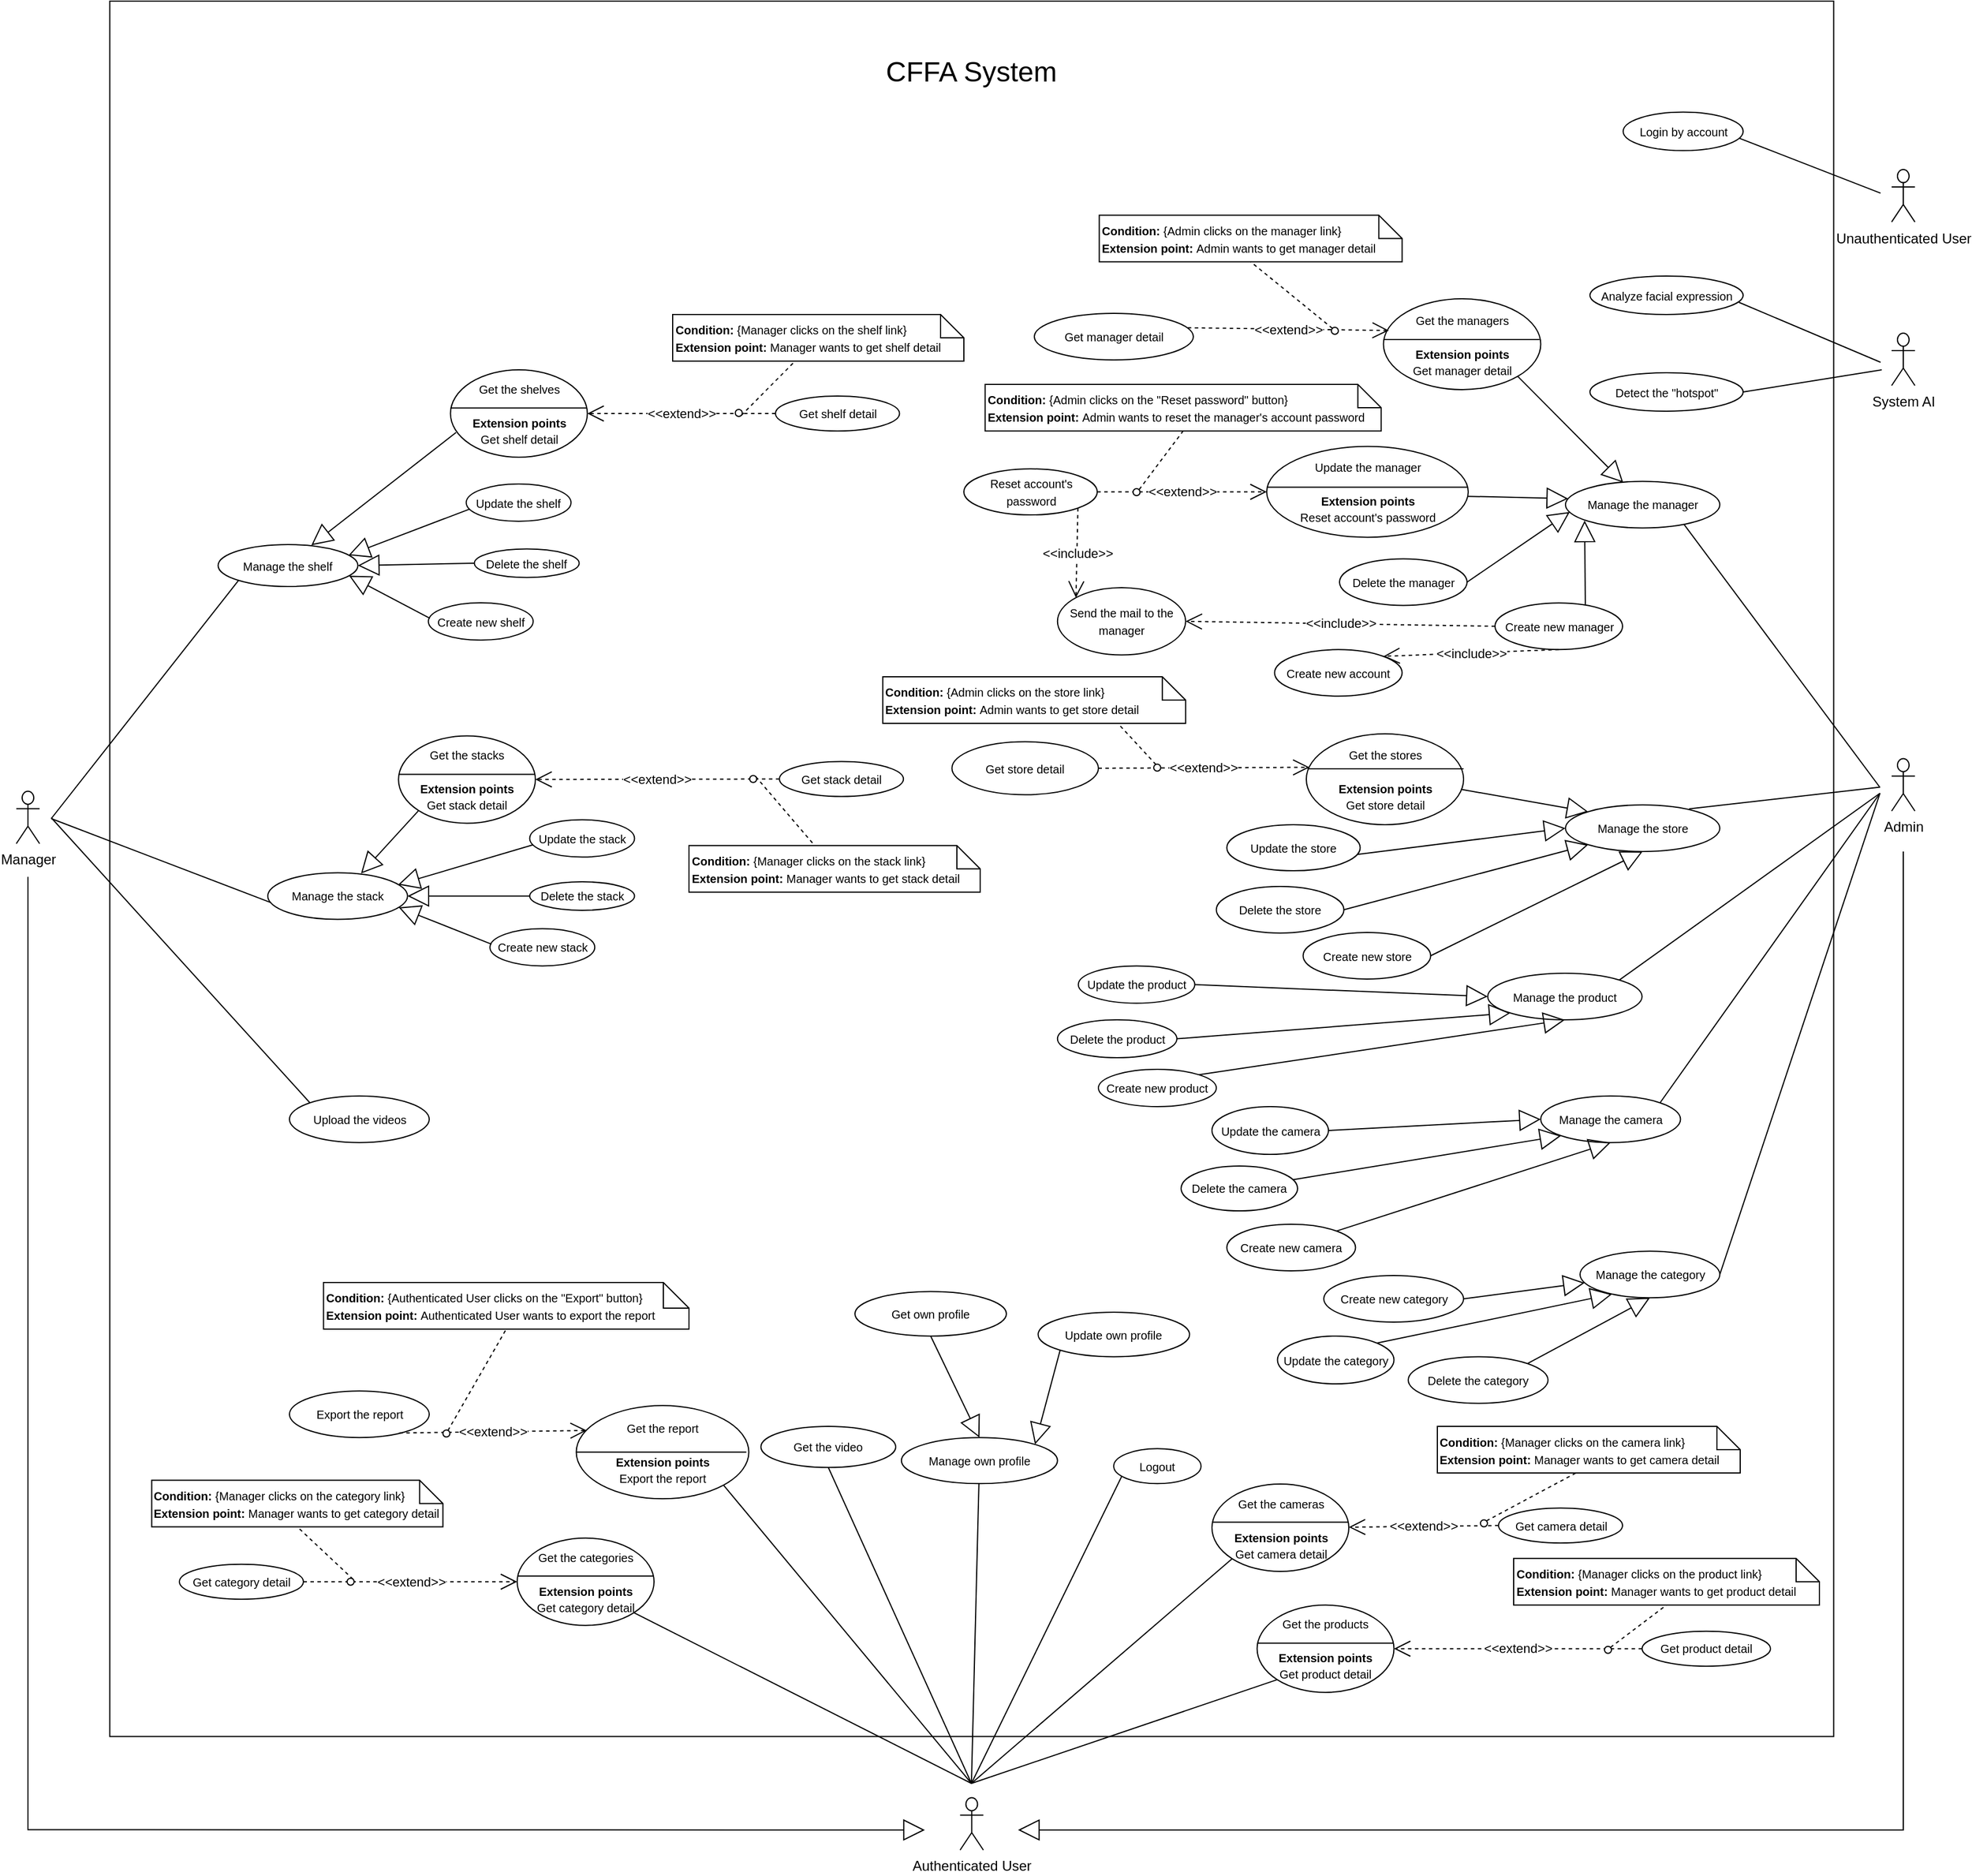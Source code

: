 <mxfile version="14.4.3" type="device" pages="4"><diagram id="6UJ6OiUAnsXP5WU5iYvn" name="UsecaseOverview"><mxGraphModel dx="2926" dy="2791" grid="1" gridSize="10" guides="1" tooltips="1" connect="1" arrows="1" fold="1" page="1" pageScale="1" pageWidth="850" pageHeight="1100" math="0" shadow="0"><root><mxCell id="0"/><mxCell id="1" parent="0"/><mxCell id="tI6X_pEvOobuKZceDdd3-5" value="" style="rounded=0;whiteSpace=wrap;html=1;" parent="1" vertex="1"><mxGeometry x="100.25" y="-1010" width="1480" height="1489.75" as="geometry"/></mxCell><mxCell id="INBuplyQTcS28SzZKjMm-3" value="Manager" style="shape=umlActor;verticalLabelPosition=bottom;verticalAlign=top;html=1;outlineConnect=0;" parent="1" vertex="1"><mxGeometry x="20" y="-331.75" width="20" height="45" as="geometry"/></mxCell><mxCell id="INBuplyQTcS28SzZKjMm-4" value="&lt;span style=&quot;font-size: 24px&quot;&gt;CFFA System&lt;/span&gt;" style="text;html=1;strokeColor=none;fillColor=none;align=center;verticalAlign=middle;whiteSpace=wrap;rounded=0;" parent="1" vertex="1"><mxGeometry x="675" y="-958.75" width="330" height="20" as="geometry"/></mxCell><mxCell id="INBuplyQTcS28SzZKjMm-147" value="&lt;font style=&quot;font-size: 10px&quot;&gt;Get the shelves&lt;br&gt;&lt;br&gt;&lt;b&gt;Extension points&lt;/b&gt;&lt;br&gt;Get shelf detail&lt;br&gt;&lt;/font&gt;" style="ellipse;whiteSpace=wrap;html=1;" parent="1" vertex="1"><mxGeometry x="392.75" y="-693.5" width="117.5" height="75" as="geometry"/></mxCell><mxCell id="INBuplyQTcS28SzZKjMm-148" value="" style="line;strokeWidth=1;fillColor=none;align=left;verticalAlign=middle;spacingTop=-1;spacingLeft=3;spacingRight=3;rotatable=0;labelPosition=right;points=[];portConstraint=eastwest;fontSize=18;" parent="1" vertex="1"><mxGeometry x="392.75" y="-664.75" width="117" height="8" as="geometry"/></mxCell><mxCell id="INBuplyQTcS28SzZKjMm-149" value="&lt;font style=&quot;font-size: 10px&quot;&gt;Get shelf detail&lt;br&gt;&lt;/font&gt;" style="ellipse;whiteSpace=wrap;html=1;" parent="1" vertex="1"><mxGeometry x="671.75" y="-671" width="106.5" height="30" as="geometry"/></mxCell><mxCell id="INBuplyQTcS28SzZKjMm-152" value="&amp;lt;&amp;lt;extend&amp;gt;&amp;gt;" style="endArrow=open;endSize=12;dashed=1;html=1;exitX=0;exitY=0.5;exitDx=0;exitDy=0;" parent="1" source="INBuplyQTcS28SzZKjMm-149" target="INBuplyQTcS28SzZKjMm-147" edge="1"><mxGeometry width="160" relative="1" as="geometry"><mxPoint x="666.75" y="-321.92" as="sourcePoint"/><mxPoint x="826.75" y="-321.5" as="targetPoint"/></mxGeometry></mxCell><mxCell id="INBuplyQTcS28SzZKjMm-153" value="&lt;font style=&quot;font-size: 10px&quot;&gt;&lt;b&gt;Condition: &lt;/b&gt;{Manager clicks on the&amp;nbsp;&lt;span style=&quot;text-align: center&quot;&gt;shelf&lt;/span&gt;&amp;nbsp;link}&lt;br&gt;&lt;b&gt;Extension point:&amp;nbsp;&lt;/b&gt;Manager&amp;nbsp;wants to get&amp;nbsp;&lt;span style=&quot;text-align: center&quot;&gt;shelf&lt;/span&gt;&amp;nbsp;detail&lt;/font&gt;" style="shape=note;size=20;whiteSpace=wrap;html=1;align=left;" parent="1" vertex="1"><mxGeometry x="583.5" y="-741" width="250" height="40" as="geometry"/></mxCell><mxCell id="INBuplyQTcS28SzZKjMm-154" value="" style="endArrow=none;dashed=1;html=1;exitX=1;exitY=1;exitDx=0;exitDy=0;" parent="1" source="INBuplyQTcS28SzZKjMm-155" target="INBuplyQTcS28SzZKjMm-153" edge="1"><mxGeometry width="50" height="50" relative="1" as="geometry"><mxPoint x="591.75" y="-258.5" as="sourcePoint"/><mxPoint x="641.75" y="-308.5" as="targetPoint"/></mxGeometry></mxCell><mxCell id="INBuplyQTcS28SzZKjMm-155" value="" style="ellipse;whiteSpace=wrap;html=1;aspect=fixed;" parent="1" vertex="1"><mxGeometry x="637.25" y="-659.5" width="6" height="6" as="geometry"/></mxCell><mxCell id="INBuplyQTcS28SzZKjMm-156" value="&lt;font style=&quot;font-size: 10px&quot;&gt;Update the&amp;nbsp;&lt;/font&gt;&lt;span style=&quot;font-size: 10px&quot;&gt;shelf&lt;/span&gt;" style="ellipse;whiteSpace=wrap;html=1;fillColor=#ffffff;gradientColor=none;" parent="1" vertex="1"><mxGeometry x="406.25" y="-595.5" width="90" height="32" as="geometry"/></mxCell><mxCell id="INBuplyQTcS28SzZKjMm-157" value="&lt;font style=&quot;font-size: 10px&quot;&gt;Delete the&amp;nbsp;&lt;/font&gt;&lt;span style=&quot;font-size: 10px&quot;&gt;shelf&lt;/span&gt;" style="ellipse;whiteSpace=wrap;html=1;fillColor=#ffffff;gradientColor=none;" parent="1" vertex="1"><mxGeometry x="413.25" y="-539.75" width="90" height="24.5" as="geometry"/></mxCell><mxCell id="INBuplyQTcS28SzZKjMm-158" value="&lt;span style=&quot;font-size: 10px&quot;&gt;Create new&amp;nbsp;&lt;/span&gt;&lt;span style=&quot;font-size: 10px&quot;&gt;shelf&lt;/span&gt;" style="ellipse;whiteSpace=wrap;html=1;fillColor=#ffffff;gradientColor=none;" parent="1" vertex="1"><mxGeometry x="373.75" y="-493.5" width="90" height="32" as="geometry"/></mxCell><mxCell id="INBuplyQTcS28SzZKjMm-292" value="&lt;font style=&quot;font-size: 10px&quot;&gt;Get the report&lt;br&gt;&lt;br&gt;&lt;b&gt;Extension points&lt;br&gt;&lt;/b&gt;Export the report&lt;br&gt;&lt;/font&gt;" style="ellipse;whiteSpace=wrap;html=1;fillColor=#ffffff;gradientColor=none;" parent="1" vertex="1"><mxGeometry x="500.75" y="195.64" width="148.12" height="80" as="geometry"/></mxCell><mxCell id="INBuplyQTcS28SzZKjMm-295" value="&lt;font style=&quot;font-size: 10px&quot;&gt;Get the video&lt;br&gt;&lt;/font&gt;" style="ellipse;whiteSpace=wrap;html=1;fillColor=#ffffff;gradientColor=none;" parent="1" vertex="1"><mxGeometry x="659.25" y="213.5" width="115.75" height="35.25" as="geometry"/></mxCell><mxCell id="INBuplyQTcS28SzZKjMm-304" value="&lt;font style=&quot;font-size: 10px&quot;&gt;Manage the category&lt;/font&gt;" style="ellipse;whiteSpace=wrap;html=1;fillColor=#ffffff;gradientColor=none;" parent="1" vertex="1"><mxGeometry x="1362.5" y="63.13" width="120" height="40" as="geometry"/></mxCell><mxCell id="INBuplyQTcS28SzZKjMm-305" value="&lt;font style=&quot;font-size: 10px&quot;&gt;Create new category&lt;/font&gt;" style="ellipse;whiteSpace=wrap;html=1;fillColor=#ffffff;gradientColor=none;" parent="1" vertex="1"><mxGeometry x="1142.5" y="84" width="120" height="40" as="geometry"/></mxCell><mxCell id="INBuplyQTcS28SzZKjMm-307" value="" style="endArrow=block;endSize=16;endFill=0;html=1;exitX=1;exitY=0.5;exitDx=0;exitDy=0;" parent="1" source="INBuplyQTcS28SzZKjMm-305" target="INBuplyQTcS28SzZKjMm-304" edge="1"><mxGeometry width="160" relative="1" as="geometry"><mxPoint x="121.75" y="537.25" as="sourcePoint"/><mxPoint x="281.75" y="537.25" as="targetPoint"/></mxGeometry></mxCell><mxCell id="INBuplyQTcS28SzZKjMm-309" value="" style="endArrow=none;html=1;rounded=0;entryX=1;entryY=0.5;entryDx=0;entryDy=0;" parent="1" target="INBuplyQTcS28SzZKjMm-304" edge="1"><mxGeometry relative="1" as="geometry"><mxPoint x="1620" y="-330" as="sourcePoint"/><mxPoint x="77.004" y="961.108" as="targetPoint"/></mxGeometry></mxCell><mxCell id="INBuplyQTcS28SzZKjMm-310" value="Authenticated User" style="shape=umlActor;verticalLabelPosition=bottom;verticalAlign=top;html=1;outlineConnect=0;" parent="1" vertex="1"><mxGeometry x="830.25" y="532.25" width="20" height="45" as="geometry"/></mxCell><mxCell id="INBuplyQTcS28SzZKjMm-311" value="" style="endArrow=block;endSize=16;endFill=0;html=1;rounded=0;" parent="1" edge="1"><mxGeometry width="160" relative="1" as="geometry"><mxPoint x="30" y="-258.25" as="sourcePoint"/><mxPoint x="800" y="560" as="targetPoint"/><Array as="points"><mxPoint x="30" y="559.75"/></Array></mxGeometry></mxCell><mxCell id="INBuplyQTcS28SzZKjMm-312" value="&lt;font style=&quot;font-size: 10px&quot;&gt;Logout&lt;/font&gt;" style="ellipse;whiteSpace=wrap;html=1;fillColor=#ffffff;gradientColor=none;" parent="1" vertex="1"><mxGeometry x="962.13" y="232.64" width="75" height="30" as="geometry"/></mxCell><mxCell id="INBuplyQTcS28SzZKjMm-321" value="" style="endArrow=none;html=1;rounded=0;exitX=0.094;exitY=0.781;exitDx=0;exitDy=0;exitPerimeter=0;" parent="1" source="INBuplyQTcS28SzZKjMm-312" edge="1"><mxGeometry relative="1" as="geometry"><mxPoint x="797.25" y="400.25" as="sourcePoint"/><mxPoint x="840" y="520" as="targetPoint"/></mxGeometry></mxCell><mxCell id="INBuplyQTcS28SzZKjMm-323" value="Admin" style="shape=umlActor;verticalLabelPosition=bottom;verticalAlign=top;html=1;outlineConnect=0;" parent="1" vertex="1"><mxGeometry x="1630" y="-359.75" width="20" height="45" as="geometry"/></mxCell><mxCell id="INBuplyQTcS28SzZKjMm-324" value="Unauthenticated User" style="shape=umlActor;verticalLabelPosition=bottom;verticalAlign=top;html=1;outlineConnect=0;" parent="1" vertex="1"><mxGeometry x="1630" y="-865.44" width="20" height="45" as="geometry"/></mxCell><mxCell id="INBuplyQTcS28SzZKjMm-329" value="&lt;font style=&quot;font-size: 10px&quot;&gt;Get the managers&lt;br&gt;&lt;br&gt;&lt;b&gt;Extension points&lt;/b&gt;&lt;br&gt;Get manager detail&lt;br&gt;&lt;/font&gt;" style="ellipse;whiteSpace=wrap;html=1;" parent="1" vertex="1"><mxGeometry x="1193.75" y="-754.5" width="135" height="78" as="geometry"/></mxCell><mxCell id="INBuplyQTcS28SzZKjMm-330" value="&lt;font style=&quot;font-size: 10px&quot;&gt;Get manager detail&lt;br&gt;&lt;/font&gt;" style="ellipse;whiteSpace=wrap;html=1;" parent="1" vertex="1"><mxGeometry x="894.0" y="-742" width="136.5" height="40" as="geometry"/></mxCell><mxCell id="INBuplyQTcS28SzZKjMm-331" value="&amp;lt;&amp;lt;extend&amp;gt;&amp;gt;" style="endArrow=open;endSize=12;dashed=1;html=1;entryX=0.034;entryY=0.349;entryDx=0;entryDy=0;entryPerimeter=0;exitX=0.965;exitY=0.309;exitDx=0;exitDy=0;exitPerimeter=0;" parent="1" source="INBuplyQTcS28SzZKjMm-330" target="INBuplyQTcS28SzZKjMm-329" edge="1"><mxGeometry width="160" relative="1" as="geometry"><mxPoint x="1986" y="-230" as="sourcePoint"/><mxPoint x="1914" y="-193" as="targetPoint"/></mxGeometry></mxCell><mxCell id="INBuplyQTcS28SzZKjMm-332" value="&lt;font style=&quot;font-size: 10px&quot;&gt;&lt;b&gt;Condition: &lt;/b&gt;{Admin&amp;nbsp;clicks on the&amp;nbsp;&lt;span style=&quot;text-align: center&quot;&gt;manager&lt;/span&gt;&amp;nbsp;link}&lt;br&gt;&lt;b&gt;Extension point:&amp;nbsp;&lt;/b&gt;Admin&amp;nbsp;wants to get&amp;nbsp;&lt;span style=&quot;text-align: center&quot;&gt;manager&lt;/span&gt;&amp;nbsp;detail&lt;/font&gt;" style="shape=note;size=20;whiteSpace=wrap;html=1;align=left;" parent="1" vertex="1"><mxGeometry x="949.75" y="-826.25" width="260" height="40" as="geometry"/></mxCell><mxCell id="INBuplyQTcS28SzZKjMm-333" value="" style="endArrow=none;dashed=1;html=1;entryX=0.5;entryY=1;entryDx=0;entryDy=0;entryPerimeter=0;exitX=0;exitY=0;exitDx=0;exitDy=0;" parent="1" source="INBuplyQTcS28SzZKjMm-334" target="INBuplyQTcS28SzZKjMm-332" edge="1"><mxGeometry width="50" height="50" relative="1" as="geometry"><mxPoint x="1679" y="-130" as="sourcePoint"/><mxPoint x="1729" y="-180" as="targetPoint"/></mxGeometry></mxCell><mxCell id="INBuplyQTcS28SzZKjMm-334" value="" style="ellipse;whiteSpace=wrap;html=1;aspect=fixed;" parent="1" vertex="1"><mxGeometry x="1149" y="-730" width="6" height="6" as="geometry"/></mxCell><mxCell id="INBuplyQTcS28SzZKjMm-352" value="" style="line;strokeWidth=1;fillColor=none;align=left;verticalAlign=middle;spacingTop=-1;spacingLeft=3;spacingRight=3;rotatable=0;labelPosition=right;points=[];portConstraint=eastwest;" parent="1" vertex="1"><mxGeometry x="1193.75" y="-723.5" width="134" height="8" as="geometry"/></mxCell><mxCell id="INBuplyQTcS28SzZKjMm-353" value="" style="endArrow=none;html=1;rounded=0;exitX=0.766;exitY=0.913;exitDx=0;exitDy=0;exitPerimeter=0;" parent="1" source="VjTI8gnujte1KdAlJKVW-103" edge="1"><mxGeometry relative="1" as="geometry"><mxPoint x="1550" y="-434.94" as="sourcePoint"/><mxPoint x="1620" y="-335" as="targetPoint"/></mxGeometry></mxCell><mxCell id="INBuplyQTcS28SzZKjMm-354" value="&lt;span style=&quot;font-size: 10px&quot;&gt;Login by account&lt;/span&gt;" style="ellipse;whiteSpace=wrap;html=1;fillColor=#ffffff;gradientColor=none;" parent="1" vertex="1"><mxGeometry x="1399.5" y="-914.69" width="103" height="33" as="geometry"/></mxCell><mxCell id="INBuplyQTcS28SzZKjMm-356" value="" style="endArrow=none;html=1;rounded=0;exitX=0.972;exitY=0.682;exitDx=0;exitDy=0;exitPerimeter=0;" parent="1" source="INBuplyQTcS28SzZKjMm-354" edge="1"><mxGeometry relative="1" as="geometry"><mxPoint x="1410.5" y="-848.19" as="sourcePoint"/><mxPoint x="1620.5" y="-845.19" as="targetPoint"/></mxGeometry></mxCell><mxCell id="INBuplyQTcS28SzZKjMm-360" value="" style="endArrow=block;endSize=16;endFill=0;html=1;rounded=0;" parent="1" edge="1"><mxGeometry width="160" relative="1" as="geometry"><mxPoint x="1640" y="-280" as="sourcePoint"/><mxPoint x="880" y="560" as="targetPoint"/><Array as="points"><mxPoint x="1640" y="560"/></Array></mxGeometry></mxCell><mxCell id="VjTI8gnujte1KdAlJKVW-1" value="&lt;font style=&quot;font-size: 10px&quot;&gt;Manage the shelf&lt;/font&gt;" style="ellipse;whiteSpace=wrap;html=1;" parent="1" vertex="1"><mxGeometry x="193.25" y="-543.5" width="120" height="36" as="geometry"/></mxCell><mxCell id="VjTI8gnujte1KdAlJKVW-13" value="" style="endArrow=block;endSize=16;endFill=0;html=1;entryX=0.667;entryY=0.017;entryDx=0;entryDy=0;entryPerimeter=0;exitX=0.041;exitY=0.717;exitDx=0;exitDy=0;exitPerimeter=0;" parent="1" source="INBuplyQTcS28SzZKjMm-147" target="VjTI8gnujte1KdAlJKVW-1" edge="1"><mxGeometry width="160" relative="1" as="geometry"><mxPoint x="412.25" y="-576.5" as="sourcePoint"/><mxPoint x="275.05" y="-557.5" as="targetPoint"/></mxGeometry></mxCell><mxCell id="VjTI8gnujte1KdAlJKVW-14" value="" style="endArrow=block;endSize=16;endFill=0;html=1;entryX=0.933;entryY=0.255;entryDx=0;entryDy=0;entryPerimeter=0;exitX=0.032;exitY=0.673;exitDx=0;exitDy=0;exitPerimeter=0;" parent="1" source="INBuplyQTcS28SzZKjMm-156" target="VjTI8gnujte1KdAlJKVW-1" edge="1"><mxGeometry width="160" relative="1" as="geometry"><mxPoint x="407.568" y="-629.725" as="sourcePoint"/><mxPoint x="283.29" y="-536.82" as="targetPoint"/></mxGeometry></mxCell><mxCell id="VjTI8gnujte1KdAlJKVW-15" value="" style="endArrow=block;endSize=16;endFill=0;html=1;entryX=1;entryY=0.5;entryDx=0;entryDy=0;exitX=0;exitY=0.5;exitDx=0;exitDy=0;" parent="1" source="INBuplyQTcS28SzZKjMm-157" target="VjTI8gnujte1KdAlJKVW-1" edge="1"><mxGeometry width="160" relative="1" as="geometry"><mxPoint x="426.13" y="-563.964" as="sourcePoint"/><mxPoint x="315.21" y="-527.3" as="targetPoint"/></mxGeometry></mxCell><mxCell id="VjTI8gnujte1KdAlJKVW-16" value="" style="endArrow=block;endSize=16;endFill=0;html=1;entryX=0.937;entryY=0.743;entryDx=0;entryDy=0;exitX=0.015;exitY=0.417;exitDx=0;exitDy=0;entryPerimeter=0;exitPerimeter=0;" parent="1" source="INBuplyQTcS28SzZKjMm-158" target="VjTI8gnujte1KdAlJKVW-1" edge="1"><mxGeometry width="160" relative="1" as="geometry"><mxPoint x="423.25" y="-517.5" as="sourcePoint"/><mxPoint x="323.25" y="-517.5" as="targetPoint"/></mxGeometry></mxCell><mxCell id="VjTI8gnujte1KdAlJKVW-18" value="" style="endArrow=none;html=1;rounded=0;entryX=0;entryY=1;entryDx=0;entryDy=0;" parent="1" target="VjTI8gnujte1KdAlJKVW-1" edge="1"><mxGeometry relative="1" as="geometry"><mxPoint x="50" y="-308.25" as="sourcePoint"/><mxPoint x="162.574" y="760.178" as="targetPoint"/></mxGeometry></mxCell><mxCell id="VjTI8gnujte1KdAlJKVW-19" value="&lt;font style=&quot;font-size: 10px&quot;&gt;Get the stacks&lt;br&gt;&lt;br&gt;&lt;b&gt;Extension points&lt;/b&gt;&lt;br&gt;Get stack detail&lt;br&gt;&lt;/font&gt;" style="ellipse;whiteSpace=wrap;html=1;" parent="1" vertex="1"><mxGeometry x="348.13" y="-379.25" width="117.5" height="75" as="geometry"/></mxCell><mxCell id="VjTI8gnujte1KdAlJKVW-20" value="" style="line;strokeWidth=1;fillColor=none;align=left;verticalAlign=middle;spacingTop=-1;spacingLeft=3;spacingRight=3;rotatable=0;labelPosition=right;points=[];portConstraint=eastwest;fontSize=18;" parent="1" vertex="1"><mxGeometry x="348.38" y="-350.25" width="117" height="8" as="geometry"/></mxCell><mxCell id="VjTI8gnujte1KdAlJKVW-21" value="&lt;font style=&quot;font-size: 10px&quot;&gt;Get stack detail&lt;br&gt;&lt;/font&gt;" style="ellipse;whiteSpace=wrap;html=1;" parent="1" vertex="1"><mxGeometry x="675.13" y="-357.25" width="106.5" height="30" as="geometry"/></mxCell><mxCell id="VjTI8gnujte1KdAlJKVW-22" value="&amp;lt;&amp;lt;extend&amp;gt;&amp;gt;" style="endArrow=open;endSize=12;dashed=1;html=1;exitX=0;exitY=0.5;exitDx=0;exitDy=0;" parent="1" source="VjTI8gnujte1KdAlJKVW-21" target="VjTI8gnujte1KdAlJKVW-19" edge="1"><mxGeometry width="160" relative="1" as="geometry"><mxPoint x="715.63" y="49.83" as="sourcePoint"/><mxPoint x="875.63" y="50.25" as="targetPoint"/></mxGeometry></mxCell><mxCell id="VjTI8gnujte1KdAlJKVW-23" value="&lt;font style=&quot;font-size: 10px&quot;&gt;&lt;b&gt;Condition: &lt;/b&gt;{Manager&amp;nbsp;clicks on the&amp;nbsp;&lt;span style=&quot;text-align: center&quot;&gt;stack&lt;/span&gt;&amp;nbsp;link}&lt;br&gt;&lt;b&gt;Extension point:&amp;nbsp;&lt;/b&gt;Manager&amp;nbsp;wants to get&amp;nbsp;&lt;span style=&quot;text-align: center&quot;&gt;stack&lt;/span&gt;&amp;nbsp;detail&lt;/font&gt;" style="shape=note;size=20;whiteSpace=wrap;html=1;align=left;" parent="1" vertex="1"><mxGeometry x="597.5" y="-285.12" width="250" height="40" as="geometry"/></mxCell><mxCell id="VjTI8gnujte1KdAlJKVW-24" value="" style="endArrow=none;dashed=1;html=1;exitX=1;exitY=0;exitDx=0;exitDy=0;" parent="1" source="VjTI8gnujte1KdAlJKVW-25" target="VjTI8gnujte1KdAlJKVW-23" edge="1"><mxGeometry width="50" height="50" relative="1" as="geometry"><mxPoint x="618.63" y="-4.75" as="sourcePoint"/><mxPoint x="706.88" y="-379.25" as="targetPoint"/></mxGeometry></mxCell><mxCell id="VjTI8gnujte1KdAlJKVW-25" value="" style="ellipse;whiteSpace=wrap;html=1;aspect=fixed;" parent="1" vertex="1"><mxGeometry x="649.63" y="-345.25" width="6" height="6" as="geometry"/></mxCell><mxCell id="VjTI8gnujte1KdAlJKVW-26" value="&lt;font style=&quot;font-size: 10px&quot;&gt;Update the&amp;nbsp;&lt;/font&gt;&lt;span style=&quot;font-size: 10px&quot;&gt;stack&lt;/span&gt;" style="ellipse;whiteSpace=wrap;html=1;fillColor=#ffffff;gradientColor=none;" parent="1" vertex="1"><mxGeometry x="460.76" y="-307.25" width="90" height="32" as="geometry"/></mxCell><mxCell id="VjTI8gnujte1KdAlJKVW-27" value="&lt;font style=&quot;font-size: 10px&quot;&gt;&lt;font style=&quot;font-size: 10px&quot;&gt;Delete the&amp;nbsp;&lt;/font&gt;stack&lt;/font&gt;" style="ellipse;whiteSpace=wrap;html=1;fillColor=#ffffff;gradientColor=none;" parent="1" vertex="1"><mxGeometry x="460.76" y="-254" width="90" height="24.5" as="geometry"/></mxCell><mxCell id="VjTI8gnujte1KdAlJKVW-28" value="&lt;font style=&quot;font-size: 10px&quot;&gt;Create new&amp;nbsp;stack&lt;/font&gt;" style="ellipse;whiteSpace=wrap;html=1;fillColor=#ffffff;gradientColor=none;" parent="1" vertex="1"><mxGeometry x="426.63" y="-213.75" width="90" height="32" as="geometry"/></mxCell><mxCell id="VjTI8gnujte1KdAlJKVW-30" value="&lt;font style=&quot;font-size: 10px&quot;&gt;Manage the stack&lt;/font&gt;" style="ellipse;whiteSpace=wrap;html=1;" parent="1" vertex="1"><mxGeometry x="235.88" y="-261.75" width="120" height="40" as="geometry"/></mxCell><mxCell id="VjTI8gnujte1KdAlJKVW-31" value="" style="endArrow=block;endSize=16;endFill=0;html=1;entryX=0.667;entryY=0.017;entryDx=0;entryDy=0;entryPerimeter=0;exitX=0;exitY=1;exitDx=0;exitDy=0;" parent="1" source="VjTI8gnujte1KdAlJKVW-19" target="VjTI8gnujte1KdAlJKVW-30" edge="1"><mxGeometry width="160" relative="1" as="geometry"><mxPoint x="461.13" y="-204.75" as="sourcePoint"/><mxPoint x="323.93" y="-185.75" as="targetPoint"/></mxGeometry></mxCell><mxCell id="VjTI8gnujte1KdAlJKVW-32" value="" style="endArrow=block;endSize=16;endFill=0;html=1;entryX=0.933;entryY=0.255;entryDx=0;entryDy=0;entryPerimeter=0;exitX=0.032;exitY=0.673;exitDx=0;exitDy=0;exitPerimeter=0;" parent="1" source="VjTI8gnujte1KdAlJKVW-26" target="VjTI8gnujte1KdAlJKVW-30" edge="1"><mxGeometry width="160" relative="1" as="geometry"><mxPoint x="456.448" y="-257.975" as="sourcePoint"/><mxPoint x="332.17" y="-165.07" as="targetPoint"/></mxGeometry></mxCell><mxCell id="VjTI8gnujte1KdAlJKVW-33" value="" style="endArrow=block;endSize=16;endFill=0;html=1;entryX=1;entryY=0.5;entryDx=0;entryDy=0;exitX=0;exitY=0.5;exitDx=0;exitDy=0;" parent="1" source="VjTI8gnujte1KdAlJKVW-27" target="VjTI8gnujte1KdAlJKVW-30" edge="1"><mxGeometry width="160" relative="1" as="geometry"><mxPoint x="475.01" y="-192.214" as="sourcePoint"/><mxPoint x="364.09" y="-155.55" as="targetPoint"/></mxGeometry></mxCell><mxCell id="VjTI8gnujte1KdAlJKVW-34" value="" style="endArrow=block;endSize=16;endFill=0;html=1;entryX=0.937;entryY=0.743;entryDx=0;entryDy=0;exitX=0.015;exitY=0.417;exitDx=0;exitDy=0;entryPerimeter=0;exitPerimeter=0;" parent="1" source="VjTI8gnujte1KdAlJKVW-28" target="VjTI8gnujte1KdAlJKVW-30" edge="1"><mxGeometry width="160" relative="1" as="geometry"><mxPoint x="472.13" y="-145.75" as="sourcePoint"/><mxPoint x="372.13" y="-145.75" as="targetPoint"/></mxGeometry></mxCell><mxCell id="VjTI8gnujte1KdAlJKVW-36" value="" style="endArrow=none;html=1;rounded=0;entryX=0.024;entryY=0.642;entryDx=0;entryDy=0;entryPerimeter=0;" parent="1" target="VjTI8gnujte1KdAlJKVW-30" edge="1"><mxGeometry relative="1" as="geometry"><mxPoint x="50" y="-308.25" as="sourcePoint"/><mxPoint x="217.574" y="-648.608" as="targetPoint"/></mxGeometry></mxCell><mxCell id="VjTI8gnujte1KdAlJKVW-37" value="&lt;font style=&quot;font-size: 10px&quot;&gt;Get the products&lt;br&gt;&lt;br&gt;&lt;b&gt;Extension points&lt;/b&gt;&lt;br&gt;Get product detail&lt;br&gt;&lt;/font&gt;" style="ellipse;whiteSpace=wrap;html=1;" parent="1" vertex="1"><mxGeometry x="1085.25" y="366.88" width="117.5" height="75" as="geometry"/></mxCell><mxCell id="VjTI8gnujte1KdAlJKVW-38" value="" style="line;strokeWidth=1;fillColor=none;align=left;verticalAlign=middle;spacingTop=-1;spacingLeft=3;spacingRight=3;rotatable=0;labelPosition=right;points=[];portConstraint=eastwest;fontSize=18;" parent="1" vertex="1"><mxGeometry x="1085.25" y="395.63" width="117" height="8" as="geometry"/></mxCell><mxCell id="VjTI8gnujte1KdAlJKVW-39" value="&lt;font style=&quot;font-size: 10px&quot;&gt;Get product detail&lt;br&gt;&lt;/font&gt;" style="ellipse;whiteSpace=wrap;html=1;" parent="1" vertex="1"><mxGeometry x="1415.75" y="389.38" width="110.25" height="30" as="geometry"/></mxCell><mxCell id="VjTI8gnujte1KdAlJKVW-40" value="&amp;lt;&amp;lt;extend&amp;gt;&amp;gt;" style="endArrow=open;endSize=12;dashed=1;html=1;exitX=0;exitY=0.5;exitDx=0;exitDy=0;" parent="1" source="VjTI8gnujte1KdAlJKVW-39" target="VjTI8gnujte1KdAlJKVW-37" edge="1"><mxGeometry width="160" relative="1" as="geometry"><mxPoint x="1420" y="404" as="sourcePoint"/><mxPoint x="1167.37" y="408.5" as="targetPoint"/></mxGeometry></mxCell><mxCell id="VjTI8gnujte1KdAlJKVW-41" value="&lt;font style=&quot;font-size: 10px&quot;&gt;&lt;b&gt;Condition: &lt;/b&gt;{Manager&amp;nbsp;clicks on the&amp;nbsp;&lt;span style=&quot;text-align: center&quot;&gt;product&lt;/span&gt;&amp;nbsp;link}&lt;br&gt;&lt;b&gt;Extension point:&amp;nbsp;&lt;/b&gt;Manager&amp;nbsp;wants to get&amp;nbsp;&lt;span style=&quot;text-align: center&quot;&gt;product&lt;/span&gt;&amp;nbsp;detail&lt;/font&gt;" style="shape=note;size=20;whiteSpace=wrap;html=1;align=left;" parent="1" vertex="1"><mxGeometry x="1305.5" y="326.88" width="262.5" height="40" as="geometry"/></mxCell><mxCell id="VjTI8gnujte1KdAlJKVW-42" value="" style="endArrow=none;dashed=1;html=1;entryX=0.5;entryY=1;entryDx=0;entryDy=0;entryPerimeter=0;exitX=1;exitY=0;exitDx=0;exitDy=0;" parent="1" source="VjTI8gnujte1KdAlJKVW-43" target="VjTI8gnujte1KdAlJKVW-41" edge="1"><mxGeometry width="50" height="50" relative="1" as="geometry"><mxPoint x="1282" y="770.63" as="sourcePoint"/><mxPoint x="1332" y="720.63" as="targetPoint"/></mxGeometry></mxCell><mxCell id="VjTI8gnujte1KdAlJKVW-43" value="" style="ellipse;whiteSpace=wrap;html=1;aspect=fixed;" parent="1" vertex="1"><mxGeometry x="1383.5" y="402.38" width="6" height="6" as="geometry"/></mxCell><mxCell id="VjTI8gnujte1KdAlJKVW-44" value="&lt;font style=&quot;font-size: 10px&quot;&gt;Update the product&lt;/font&gt;" style="ellipse;whiteSpace=wrap;html=1;fillColor=#ffffff;gradientColor=none;" parent="1" vertex="1"><mxGeometry x="931.75" y="-181.75" width="100" height="32" as="geometry"/></mxCell><mxCell id="VjTI8gnujte1KdAlJKVW-45" value="&lt;font style=&quot;font-size: 10px&quot;&gt;Delete the product&lt;/font&gt;" style="ellipse;whiteSpace=wrap;html=1;fillColor=#ffffff;gradientColor=none;" parent="1" vertex="1"><mxGeometry x="913.88" y="-135.5" width="102.5" height="32.5" as="geometry"/></mxCell><mxCell id="VjTI8gnujte1KdAlJKVW-46" value="&lt;span style=&quot;font-size: 10px&quot;&gt;Create new product&lt;/span&gt;" style="ellipse;whiteSpace=wrap;html=1;fillColor=#ffffff;gradientColor=none;" parent="1" vertex="1"><mxGeometry x="949.0" y="-93" width="101.25" height="32" as="geometry"/></mxCell><mxCell id="VjTI8gnujte1KdAlJKVW-48" value="&lt;font style=&quot;font-size: 10px&quot;&gt;Manage the product&lt;/font&gt;" style="ellipse;whiteSpace=wrap;html=1;" parent="1" vertex="1"><mxGeometry x="1283.25" y="-175.5" width="132.5" height="40" as="geometry"/></mxCell><mxCell id="VjTI8gnujte1KdAlJKVW-50" value="" style="endArrow=block;endSize=16;endFill=0;html=1;entryX=0;entryY=0.5;entryDx=0;entryDy=0;exitX=1;exitY=0.5;exitDx=0;exitDy=0;" parent="1" source="VjTI8gnujte1KdAlJKVW-44" target="VjTI8gnujte1KdAlJKVW-48" edge="1"><mxGeometry width="160" relative="1" as="geometry"><mxPoint x="298.068" y="-353.725" as="sourcePoint"/><mxPoint x="173.79" y="-260.82" as="targetPoint"/></mxGeometry></mxCell><mxCell id="VjTI8gnujte1KdAlJKVW-51" value="" style="endArrow=block;endSize=16;endFill=0;html=1;exitX=1;exitY=0.5;exitDx=0;exitDy=0;entryX=0;entryY=1;entryDx=0;entryDy=0;" parent="1" source="VjTI8gnujte1KdAlJKVW-45" target="VjTI8gnujte1KdAlJKVW-48" edge="1"><mxGeometry width="160" relative="1" as="geometry"><mxPoint x="316.63" y="-287.964" as="sourcePoint"/><mxPoint x="205.71" y="-251.3" as="targetPoint"/></mxGeometry></mxCell><mxCell id="VjTI8gnujte1KdAlJKVW-52" value="" style="endArrow=block;endSize=16;endFill=0;html=1;entryX=0.5;entryY=1;entryDx=0;entryDy=0;exitX=1;exitY=0;exitDx=0;exitDy=0;" parent="1" source="VjTI8gnujte1KdAlJKVW-46" target="VjTI8gnujte1KdAlJKVW-48" edge="1"><mxGeometry width="160" relative="1" as="geometry"><mxPoint x="313.75" y="-241.5" as="sourcePoint"/><mxPoint x="213.75" y="-241.5" as="targetPoint"/></mxGeometry></mxCell><mxCell id="VjTI8gnujte1KdAlJKVW-55" value="&lt;font style=&quot;font-size: 10px&quot;&gt;Get the cameras&lt;br&gt;&lt;br&gt;&lt;b&gt;Extension points&lt;/b&gt;&lt;br&gt;Get camera detail&lt;br&gt;&lt;/font&gt;" style="ellipse;whiteSpace=wrap;html=1;" parent="1" vertex="1"><mxGeometry x="1046.5" y="263.01" width="117.5" height="75" as="geometry"/></mxCell><mxCell id="VjTI8gnujte1KdAlJKVW-56" value="" style="line;strokeWidth=1;fillColor=none;align=left;verticalAlign=middle;spacingTop=-1;spacingLeft=3;spacingRight=3;rotatable=0;labelPosition=right;points=[];portConstraint=eastwest;fontSize=18;" parent="1" vertex="1"><mxGeometry x="1046.5" y="291.76" width="117" height="8" as="geometry"/></mxCell><mxCell id="VjTI8gnujte1KdAlJKVW-57" value="&lt;font style=&quot;font-size: 10px&quot;&gt;Get camera detail&lt;br&gt;&lt;/font&gt;" style="ellipse;whiteSpace=wrap;html=1;" parent="1" vertex="1"><mxGeometry x="1292.5" y="283.64" width="106.5" height="30" as="geometry"/></mxCell><mxCell id="VjTI8gnujte1KdAlJKVW-58" value="&amp;lt;&amp;lt;extend&amp;gt;&amp;gt;" style="endArrow=open;endSize=12;dashed=1;html=1;exitX=0;exitY=0.5;exitDx=0;exitDy=0;" parent="1" source="VjTI8gnujte1KdAlJKVW-57" target="VjTI8gnujte1KdAlJKVW-55" edge="1"><mxGeometry width="160" relative="1" as="geometry"><mxPoint x="693.25" y="368.46" as="sourcePoint"/><mxPoint x="853.25" y="368.88" as="targetPoint"/></mxGeometry></mxCell><mxCell id="VjTI8gnujte1KdAlJKVW-59" value="&lt;font style=&quot;font-size: 10px&quot;&gt;&lt;b&gt;Condition: &lt;/b&gt;{Manager&amp;nbsp;clicks on the&amp;nbsp;&lt;span style=&quot;text-align: center&quot;&gt;camera&lt;/span&gt;&amp;nbsp;link}&lt;br&gt;&lt;b&gt;Extension point:&amp;nbsp;&lt;/b&gt;Manager&amp;nbsp;wants to get&amp;nbsp;&lt;span style=&quot;text-align: center&quot;&gt;camera&lt;/span&gt;&amp;nbsp;detail&lt;/font&gt;" style="shape=note;size=20;whiteSpace=wrap;html=1;align=left;" parent="1" vertex="1"><mxGeometry x="1240" y="213.5" width="260" height="40" as="geometry"/></mxCell><mxCell id="VjTI8gnujte1KdAlJKVW-60" value="" style="endArrow=none;dashed=1;html=1;entryX=0.462;entryY=0.985;entryDx=0;entryDy=0;entryPerimeter=0;exitX=1;exitY=0;exitDx=0;exitDy=0;" parent="1" source="VjTI8gnujte1KdAlJKVW-61" target="VjTI8gnujte1KdAlJKVW-59" edge="1"><mxGeometry width="50" height="50" relative="1" as="geometry"><mxPoint x="1282.121" y="296.139" as="sourcePoint"/><mxPoint x="1306.25" y="875.01" as="targetPoint"/></mxGeometry></mxCell><mxCell id="VjTI8gnujte1KdAlJKVW-62" value="&lt;font style=&quot;font-size: 10px&quot;&gt;Update the&amp;nbsp;&lt;/font&gt;&lt;span style=&quot;font-size: 10px&quot;&gt;camera&lt;/span&gt;" style="ellipse;whiteSpace=wrap;html=1;fillColor=#ffffff;gradientColor=none;" parent="1" vertex="1"><mxGeometry x="1046.5" y="-61.0" width="100" height="41" as="geometry"/></mxCell><mxCell id="VjTI8gnujte1KdAlJKVW-63" value="&lt;font style=&quot;font-size: 10px&quot;&gt;Delete the camera&lt;/font&gt;" style="ellipse;whiteSpace=wrap;html=1;fillColor=#ffffff;gradientColor=none;" parent="1" vertex="1"><mxGeometry x="1020" y="-10" width="100" height="38.5" as="geometry"/></mxCell><mxCell id="VjTI8gnujte1KdAlJKVW-64" value="&lt;span style=&quot;font-size: 10px&quot;&gt;Create new&amp;nbsp;&lt;/span&gt;&lt;span style=&quot;font-size: 10px&quot;&gt;camera&lt;/span&gt;" style="ellipse;whiteSpace=wrap;html=1;fillColor=#ffffff;gradientColor=none;" parent="1" vertex="1"><mxGeometry x="1059.25" y="40" width="110.5" height="40" as="geometry"/></mxCell><mxCell id="VjTI8gnujte1KdAlJKVW-66" value="&lt;font style=&quot;font-size: 10px&quot;&gt;Manage the camera&lt;/font&gt;" style="ellipse;whiteSpace=wrap;html=1;" parent="1" vertex="1"><mxGeometry x="1328.75" y="-70.13" width="120" height="40" as="geometry"/></mxCell><mxCell id="VjTI8gnujte1KdAlJKVW-68" value="" style="endArrow=block;endSize=16;endFill=0;html=1;exitX=1;exitY=0.5;exitDx=0;exitDy=0;entryX=0;entryY=0.5;entryDx=0;entryDy=0;" parent="1" source="VjTI8gnujte1KdAlJKVW-62" target="VjTI8gnujte1KdAlJKVW-66" edge="1"><mxGeometry width="160" relative="1" as="geometry"><mxPoint x="1163.13" y="-24.13" as="sourcePoint"/><mxPoint x="1313.13" y="-9.13" as="targetPoint"/></mxGeometry></mxCell><mxCell id="VjTI8gnujte1KdAlJKVW-69" value="" style="endArrow=block;endSize=16;endFill=0;html=1;entryX=0;entryY=1;entryDx=0;entryDy=0;" parent="1" source="VjTI8gnujte1KdAlJKVW-63" target="VjTI8gnujte1KdAlJKVW-66" edge="1"><mxGeometry width="160" relative="1" as="geometry"><mxPoint x="367.76" y="-74.344" as="sourcePoint"/><mxPoint x="256.84" y="-37.68" as="targetPoint"/></mxGeometry></mxCell><mxCell id="VjTI8gnujte1KdAlJKVW-70" value="" style="endArrow=block;endSize=16;endFill=0;html=1;exitX=1;exitY=0;exitDx=0;exitDy=0;entryX=0.5;entryY=1;entryDx=0;entryDy=0;" parent="1" source="VjTI8gnujte1KdAlJKVW-64" target="VjTI8gnujte1KdAlJKVW-66" edge="1"><mxGeometry width="160" relative="1" as="geometry"><mxPoint x="364.88" y="-27.88" as="sourcePoint"/><mxPoint x="194.13" y="-303.38" as="targetPoint"/></mxGeometry></mxCell><mxCell id="VjTI8gnujte1KdAlJKVW-80" value="" style="endArrow=none;html=1;rounded=0;entryX=1;entryY=0;entryDx=0;entryDy=0;" parent="1" target="VjTI8gnujte1KdAlJKVW-48" edge="1"><mxGeometry relative="1" as="geometry"><mxPoint x="1620" y="-330" as="sourcePoint"/><mxPoint x="202.88" y="-367.07" as="targetPoint"/></mxGeometry></mxCell><mxCell id="VjTI8gnujte1KdAlJKVW-81" value="" style="endArrow=none;html=1;rounded=0;entryX=1;entryY=0;entryDx=0;entryDy=0;" parent="1" target="VjTI8gnujte1KdAlJKVW-66" edge="1"><mxGeometry relative="1" as="geometry"><mxPoint x="1620" y="-330" as="sourcePoint"/><mxPoint x="1480" y="236" as="targetPoint"/></mxGeometry></mxCell><mxCell id="VjTI8gnujte1KdAlJKVW-83" value="&lt;font style=&quot;font-size: 10px&quot;&gt;Update the&amp;nbsp;&lt;/font&gt;&lt;span style=&quot;font-size: 10px&quot;&gt;category&lt;/span&gt;" style="ellipse;whiteSpace=wrap;html=1;fillColor=#ffffff;gradientColor=none;" parent="1" vertex="1"><mxGeometry x="1102.75" y="136.01" width="100" height="41" as="geometry"/></mxCell><mxCell id="VjTI8gnujte1KdAlJKVW-84" value="" style="endArrow=block;endSize=16;endFill=0;html=1;exitX=1;exitY=0;exitDx=0;exitDy=0;" parent="1" source="VjTI8gnujte1KdAlJKVW-83" edge="1"><mxGeometry width="160" relative="1" as="geometry"><mxPoint x="439.13" y="-142.75" as="sourcePoint"/><mxPoint x="1390" y="100" as="targetPoint"/></mxGeometry></mxCell><mxCell id="VjTI8gnujte1KdAlJKVW-92" value="" style="endArrow=none;html=1;fontSize=18;entryX=0.5;entryY=1;entryDx=0;entryDy=0;" parent="1" target="INBuplyQTcS28SzZKjMm-295" edge="1"><mxGeometry width="50" height="50" relative="1" as="geometry"><mxPoint x="840" y="520" as="sourcePoint"/><mxPoint x="934.75" y="394.75" as="targetPoint"/></mxGeometry></mxCell><mxCell id="VjTI8gnujte1KdAlJKVW-93" value="" style="endArrow=none;html=1;fontSize=18;entryX=1;entryY=1;entryDx=0;entryDy=0;" parent="1" target="INBuplyQTcS28SzZKjMm-292" edge="1"><mxGeometry width="50" height="50" relative="1" as="geometry"><mxPoint x="840" y="520" as="sourcePoint"/><mxPoint x="649.75" y="425.75" as="targetPoint"/></mxGeometry></mxCell><mxCell id="VjTI8gnujte1KdAlJKVW-98" value="System AI" style="shape=umlActor;verticalLabelPosition=bottom;verticalAlign=top;html=1;outlineConnect=0;" parent="1" vertex="1"><mxGeometry x="1630" y="-725" width="20" height="45" as="geometry"/></mxCell><mxCell id="VjTI8gnujte1KdAlJKVW-99" value="&lt;span style=&quot;font-size: 10px&quot;&gt;Analyze facial expression&lt;/span&gt;" style="ellipse;whiteSpace=wrap;html=1;fillColor=#ffffff;gradientColor=none;" parent="1" vertex="1"><mxGeometry x="1371" y="-774" width="131.5" height="33" as="geometry"/></mxCell><mxCell id="VjTI8gnujte1KdAlJKVW-100" value="" style="endArrow=none;html=1;rounded=0;exitX=0.972;exitY=0.682;exitDx=0;exitDy=0;exitPerimeter=0;" parent="1" source="VjTI8gnujte1KdAlJKVW-99" edge="1"><mxGeometry relative="1" as="geometry"><mxPoint x="1410.5" y="-703.0" as="sourcePoint"/><mxPoint x="1620.5" y="-700" as="targetPoint"/></mxGeometry></mxCell><mxCell id="VjTI8gnujte1KdAlJKVW-101" value="&lt;span style=&quot;font-size: 10px&quot;&gt;Detect the &quot;hotspot&quot;&lt;/span&gt;" style="ellipse;whiteSpace=wrap;html=1;fillColor=#ffffff;gradientColor=none;" parent="1" vertex="1"><mxGeometry x="1371" y="-691" width="131.5" height="33" as="geometry"/></mxCell><mxCell id="VjTI8gnujte1KdAlJKVW-102" value="" style="endArrow=none;html=1;rounded=0;exitX=1;exitY=0.5;exitDx=0;exitDy=0;" parent="1" source="VjTI8gnujte1KdAlJKVW-101" edge="1"><mxGeometry relative="1" as="geometry"><mxPoint x="1411.25" y="-625.0" as="sourcePoint"/><mxPoint x="1621.5" y="-693.5" as="targetPoint"/></mxGeometry></mxCell><mxCell id="VjTI8gnujte1KdAlJKVW-103" value="&lt;font style=&quot;font-size: 10px&quot;&gt;Manage the manager&lt;/font&gt;" style="ellipse;whiteSpace=wrap;html=1;" parent="1" vertex="1"><mxGeometry x="1350" y="-597.75" width="132.5" height="40" as="geometry"/></mxCell><mxCell id="VjTI8gnujte1KdAlJKVW-104" value="&lt;span style=&quot;font-size: 10px&quot;&gt;Delete the manager&lt;/span&gt;" style="ellipse;whiteSpace=wrap;html=1;fillColor=#ffffff;gradientColor=none;" parent="1" vertex="1"><mxGeometry x="1156" y="-531.25" width="109.5" height="40" as="geometry"/></mxCell><mxCell id="VjTI8gnujte1KdAlJKVW-105" value="&lt;span style=&quot;font-size: 10px&quot;&gt;Create new manager&lt;/span&gt;" style="ellipse;whiteSpace=wrap;html=1;fillColor=#ffffff;gradientColor=none;" parent="1" vertex="1"><mxGeometry x="1289.5" y="-493.38" width="109.5" height="40" as="geometry"/></mxCell><mxCell id="VjTI8gnujte1KdAlJKVW-108" value="" style="endArrow=block;endSize=16;endFill=0;html=1;entryX=0.124;entryY=0.841;entryDx=0;entryDy=0;exitX=0.708;exitY=0.044;exitDx=0;exitDy=0;exitPerimeter=0;entryPerimeter=0;" parent="1" source="VjTI8gnujte1KdAlJKVW-105" target="VjTI8gnujte1KdAlJKVW-103" edge="1"><mxGeometry width="160" relative="1" as="geometry"><mxPoint x="1499.999" y="-327.27" as="sourcePoint"/><mxPoint x="1512.277" y="-377.23" as="targetPoint"/></mxGeometry></mxCell><mxCell id="VjTI8gnujte1KdAlJKVW-109" value="" style="endArrow=block;endSize=16;endFill=0;html=1;exitX=1;exitY=0.5;exitDx=0;exitDy=0;entryX=0.028;entryY=0.656;entryDx=0;entryDy=0;entryPerimeter=0;" parent="1" source="VjTI8gnujte1KdAlJKVW-104" target="VjTI8gnujte1KdAlJKVW-103" edge="1"><mxGeometry width="160" relative="1" as="geometry"><mxPoint x="1434.999" y="-371.04" as="sourcePoint"/><mxPoint x="1390" y="-499.75" as="targetPoint"/></mxGeometry></mxCell><mxCell id="VjTI8gnujte1KdAlJKVW-110" value="" style="endArrow=block;endSize=16;endFill=0;html=1;entryX=0.017;entryY=0.37;entryDx=0;entryDy=0;exitX=0.995;exitY=0.549;exitDx=0;exitDy=0;entryPerimeter=0;exitPerimeter=0;" parent="1" source="3pQs4A5SY7InLcvphuO3-1" target="VjTI8gnujte1KdAlJKVW-103" edge="1"><mxGeometry width="160" relative="1" as="geometry"><mxPoint x="1270.71" y="-539.773" as="sourcePoint"/><mxPoint x="1582" y="-448.25" as="targetPoint"/></mxGeometry></mxCell><mxCell id="VjTI8gnujte1KdAlJKVW-111" value="" style="endArrow=block;endSize=16;endFill=0;html=1;entryX=0.374;entryY=0.025;entryDx=0;entryDy=0;exitX=1;exitY=1;exitDx=0;exitDy=0;entryPerimeter=0;" parent="1" source="INBuplyQTcS28SzZKjMm-329" target="VjTI8gnujte1KdAlJKVW-103" edge="1"><mxGeometry width="160" relative="1" as="geometry"><mxPoint x="1487.71" y="-432.273" as="sourcePoint"/><mxPoint x="1567.145" y="-397.65" as="targetPoint"/></mxGeometry></mxCell><mxCell id="VjTI8gnujte1KdAlJKVW-132" value="&lt;font style=&quot;font-size: 10px&quot;&gt;Get the stores&lt;br&gt;&lt;br&gt;&lt;b&gt;Extension points&lt;/b&gt;&lt;br&gt;Get store detail&lt;br&gt;&lt;/font&gt;" style="ellipse;whiteSpace=wrap;html=1;" parent="1" vertex="1"><mxGeometry x="1127.5" y="-381" width="135" height="78" as="geometry"/></mxCell><mxCell id="VjTI8gnujte1KdAlJKVW-133" value="&lt;font style=&quot;font-size: 10px&quot;&gt;Get store detail&lt;br&gt;&lt;/font&gt;" style="ellipse;whiteSpace=wrap;html=1;" parent="1" vertex="1"><mxGeometry x="823.25" y="-374.25" width="125.75" height="45.5" as="geometry"/></mxCell><mxCell id="VjTI8gnujte1KdAlJKVW-134" value="&amp;lt;&amp;lt;extend&amp;gt;&amp;gt;" style="endArrow=open;endSize=12;dashed=1;html=1;entryX=0.02;entryY=0.368;entryDx=0;entryDy=0;entryPerimeter=0;exitX=1;exitY=0.5;exitDx=0;exitDy=0;" parent="1" source="VjTI8gnujte1KdAlJKVW-133" target="VjTI8gnujte1KdAlJKVW-132" edge="1"><mxGeometry width="160" relative="1" as="geometry"><mxPoint x="1931.75" y="195.25" as="sourcePoint"/><mxPoint x="1859.75" y="232.25" as="targetPoint"/></mxGeometry></mxCell><mxCell id="VjTI8gnujte1KdAlJKVW-135" value="" style="ellipse;whiteSpace=wrap;html=1;aspect=fixed;" parent="1" vertex="1"><mxGeometry x="996.5" y="-355" width="6" height="6" as="geometry"/></mxCell><mxCell id="VjTI8gnujte1KdAlJKVW-136" value="&lt;span style=&quot;font-size: 10px&quot;&gt;Update the store&lt;/span&gt;" style="ellipse;whiteSpace=wrap;html=1;fillColor=#ffffff;gradientColor=none;" parent="1" vertex="1"><mxGeometry x="1059.25" y="-303" width="114.5" height="39.5" as="geometry"/></mxCell><mxCell id="VjTI8gnujte1KdAlJKVW-137" value="" style="line;strokeWidth=1;fillColor=none;align=left;verticalAlign=middle;spacingTop=-1;spacingLeft=3;spacingRight=3;rotatable=0;labelPosition=right;points=[];portConstraint=eastwest;" parent="1" vertex="1"><mxGeometry x="1128.5" y="-355" width="134" height="8" as="geometry"/></mxCell><mxCell id="VjTI8gnujte1KdAlJKVW-138" value="&lt;font style=&quot;font-size: 10px&quot;&gt;Manage the store&lt;/font&gt;" style="ellipse;whiteSpace=wrap;html=1;" parent="1" vertex="1"><mxGeometry x="1350" y="-320" width="132.5" height="40" as="geometry"/></mxCell><mxCell id="VjTI8gnujte1KdAlJKVW-139" value="&lt;span style=&quot;font-size: 10px&quot;&gt;Delete the store&lt;/span&gt;" style="ellipse;whiteSpace=wrap;html=1;fillColor=#ffffff;gradientColor=none;" parent="1" vertex="1"><mxGeometry x="1050.25" y="-250" width="109.5" height="40" as="geometry"/></mxCell><mxCell id="VjTI8gnujte1KdAlJKVW-140" value="&lt;span style=&quot;font-size: 10px&quot;&gt;Create new store&lt;/span&gt;" style="ellipse;whiteSpace=wrap;html=1;fillColor=#ffffff;gradientColor=none;" parent="1" vertex="1"><mxGeometry x="1124.75" y="-210.5" width="109.5" height="40" as="geometry"/></mxCell><mxCell id="VjTI8gnujte1KdAlJKVW-143" value="" style="endArrow=block;endSize=16;endFill=0;html=1;exitX=1;exitY=0.5;exitDx=0;exitDy=0;entryX=0.5;entryY=1;entryDx=0;entryDy=0;" parent="1" source="VjTI8gnujte1KdAlJKVW-140" target="VjTI8gnujte1KdAlJKVW-138" edge="1"><mxGeometry width="160" relative="1" as="geometry"><mxPoint x="1489.249" y="120.73" as="sourcePoint"/><mxPoint x="1390" y="-196" as="targetPoint"/></mxGeometry></mxCell><mxCell id="VjTI8gnujte1KdAlJKVW-144" value="" style="endArrow=block;endSize=16;endFill=0;html=1;entryX=0;entryY=1;entryDx=0;entryDy=0;exitX=1;exitY=0.5;exitDx=0;exitDy=0;" parent="1" source="VjTI8gnujte1KdAlJKVW-139" target="VjTI8gnujte1KdAlJKVW-138" edge="1"><mxGeometry width="160" relative="1" as="geometry"><mxPoint x="1424.249" y="76.96" as="sourcePoint"/><mxPoint x="1491.07" y="34.55" as="targetPoint"/></mxGeometry></mxCell><mxCell id="VjTI8gnujte1KdAlJKVW-145" value="" style="endArrow=block;endSize=16;endFill=0;html=1;entryX=0;entryY=0.5;entryDx=0;entryDy=0;exitX=0.98;exitY=0.645;exitDx=0;exitDy=0;exitPerimeter=0;" parent="1" source="VjTI8gnujte1KdAlJKVW-136" target="VjTI8gnujte1KdAlJKVW-138" edge="1"><mxGeometry width="160" relative="1" as="geometry"><mxPoint x="1469.25" y="4.75" as="sourcePoint"/><mxPoint x="1571.25" y="-0.25" as="targetPoint"/></mxGeometry></mxCell><mxCell id="VjTI8gnujte1KdAlJKVW-146" value="" style="endArrow=block;endSize=16;endFill=0;html=1;entryX=0;entryY=0;entryDx=0;entryDy=0;exitX=0.984;exitY=0.611;exitDx=0;exitDy=0;exitPerimeter=0;" parent="1" source="VjTI8gnujte1KdAlJKVW-132" target="VjTI8gnujte1KdAlJKVW-138" edge="1"><mxGeometry width="160" relative="1" as="geometry"><mxPoint x="1476.96" y="15.727" as="sourcePoint"/><mxPoint x="1556.395" y="50.35" as="targetPoint"/></mxGeometry></mxCell><mxCell id="VjTI8gnujte1KdAlJKVW-147" value="&lt;font style=&quot;font-size: 10px&quot;&gt;&lt;b&gt;Condition: &lt;/b&gt;{Admin&amp;nbsp;clicks on the&amp;nbsp;&lt;span style=&quot;text-align: center&quot;&gt;store&lt;/span&gt;&amp;nbsp;link}&lt;br&gt;&lt;b&gt;Extension point:&amp;nbsp;&lt;/b&gt;Admin&amp;nbsp;wants to get&amp;nbsp;&lt;span style=&quot;text-align: center&quot;&gt;store&lt;/span&gt;&amp;nbsp;detail&lt;/font&gt;" style="shape=note;size=20;whiteSpace=wrap;html=1;align=left;" parent="1" vertex="1"><mxGeometry x="763.88" y="-430" width="260" height="40" as="geometry"/></mxCell><mxCell id="VjTI8gnujte1KdAlJKVW-148" value="" style="endArrow=none;dashed=1;html=1;entryX=0.779;entryY=1.019;entryDx=0;entryDy=0;entryPerimeter=0;exitX=0.317;exitY=0.063;exitDx=0;exitDy=0;exitPerimeter=0;" parent="1" source="VjTI8gnujte1KdAlJKVW-135" target="VjTI8gnujte1KdAlJKVW-147" edge="1"><mxGeometry width="50" height="50" relative="1" as="geometry"><mxPoint x="1017.902" y="-327.996" as="sourcePoint"/><mxPoint x="1536.25" y="121.5" as="targetPoint"/></mxGeometry></mxCell><mxCell id="VjTI8gnujte1KdAlJKVW-149" value="" style="endArrow=none;html=1;rounded=0;exitX=0.801;exitY=0.084;exitDx=0;exitDy=0;exitPerimeter=0;" parent="1" source="VjTI8gnujte1KdAlJKVW-138" edge="1"><mxGeometry relative="1" as="geometry"><mxPoint x="1659.48" y="-239.85" as="sourcePoint"/><mxPoint x="1620" y="-335.25" as="targetPoint"/><Array as="points"/></mxGeometry></mxCell><mxCell id="VjTI8gnujte1KdAlJKVW-151" value="&lt;font style=&quot;font-size: 10px&quot;&gt;Send the mail to the manager&lt;/font&gt;" style="ellipse;whiteSpace=wrap;html=1;" parent="1" vertex="1"><mxGeometry x="913.88" y="-506.5" width="110" height="57.75" as="geometry"/></mxCell><mxCell id="aIwaZo59-YnZc3J83nfD-1" value="&lt;font style=&quot;font-size: 10px&quot;&gt;Export the report&lt;/font&gt;" style="ellipse;whiteSpace=wrap;html=1;" parent="1" vertex="1"><mxGeometry x="254.5" y="183.14" width="120" height="40" as="geometry"/></mxCell><mxCell id="aIwaZo59-YnZc3J83nfD-8" value="&amp;lt;&amp;lt;extend&amp;gt;&amp;gt;" style="endArrow=open;endSize=12;dashed=1;html=1;exitX=0.786;exitY=0.902;exitDx=0;exitDy=0;entryX=0.061;entryY=0.267;entryDx=0;entryDy=0;exitPerimeter=0;entryPerimeter=0;" parent="1" source="aIwaZo59-YnZc3J83nfD-1" target="INBuplyQTcS28SzZKjMm-292" edge="1"><mxGeometry width="160" relative="1" as="geometry"><mxPoint x="445.741" y="-49.97" as="sourcePoint"/><mxPoint x="368.5" y="77.51" as="targetPoint"/></mxGeometry></mxCell><mxCell id="aIwaZo59-YnZc3J83nfD-9" value="&lt;b style=&quot;font-size: 10px&quot;&gt;Condition:&amp;nbsp;&lt;/b&gt;&lt;span style=&quot;font-size: 10px&quot;&gt;{Authenticated User&lt;/span&gt;&lt;span style=&quot;font-size: 10px&quot;&gt;&amp;nbsp;clicks on the&amp;nbsp;&lt;/span&gt;&lt;span style=&quot;font-size: 10px ; text-align: center&quot;&gt;&quot;Export&quot;&lt;/span&gt;&lt;span style=&quot;font-size: 10px&quot;&gt;&amp;nbsp;button}&lt;/span&gt;&lt;br style=&quot;font-size: 10px&quot;&gt;&lt;b style=&quot;font-size: 10px&quot;&gt;Extension point:&amp;nbsp;&lt;/b&gt;&lt;span style=&quot;font-size: 10px&quot;&gt;Authenticated User&lt;/span&gt;&lt;span style=&quot;font-size: 10px&quot;&gt;&amp;nbsp;wants to export the&amp;nbsp;&lt;/span&gt;&lt;span style=&quot;font-size: 10px ; text-align: center&quot;&gt;report&lt;/span&gt;" style="shape=note;size=22;whiteSpace=wrap;html=1;align=left;" parent="1" vertex="1"><mxGeometry x="283.75" y="90.0" width="313.75" height="40" as="geometry"/></mxCell><mxCell id="aIwaZo59-YnZc3J83nfD-10" value="" style="endArrow=none;dashed=1;html=1;entryX=0.5;entryY=1;entryDx=0;entryDy=0;entryPerimeter=0;exitX=0.081;exitY=0.285;exitDx=0;exitDy=0;exitPerimeter=0;" parent="1" source="aIwaZo59-YnZc3J83nfD-11" target="aIwaZo59-YnZc3J83nfD-9" edge="1"><mxGeometry width="50" height="50" relative="1" as="geometry"><mxPoint x="409" y="-92.25" as="sourcePoint"/><mxPoint x="459" y="-142.25" as="targetPoint"/></mxGeometry></mxCell><mxCell id="aIwaZo59-YnZc3J83nfD-11" value="" style="ellipse;whiteSpace=wrap;html=1;aspect=fixed;direction=south;" parent="1" vertex="1"><mxGeometry x="386.25" y="216.63" width="6" height="6" as="geometry"/></mxCell><mxCell id="aIwaZo59-YnZc3J83nfD-62" value="&lt;span style=&quot;font-size: 10px&quot;&gt;Manage own profile&lt;/span&gt;" style="ellipse;whiteSpace=wrap;html=1;" parent="1" vertex="1"><mxGeometry x="779.88" y="223.14" width="134" height="39.5" as="geometry"/></mxCell><mxCell id="aIwaZo59-YnZc3J83nfD-64" value="" style="line;strokeWidth=1;fillColor=none;align=left;verticalAlign=middle;spacingTop=-1;spacingLeft=3;spacingRight=3;rotatable=0;labelPosition=right;points=[];portConstraint=eastwest;" parent="1" vertex="1"><mxGeometry x="500.75" y="231.64" width="146" height="8" as="geometry"/></mxCell><mxCell id="tI6X_pEvOobuKZceDdd3-9" value="" style="endArrow=none;html=1;fontSize=18;" parent="1" target="aIwaZo59-YnZc3J83nfD-62" edge="1"><mxGeometry width="50" height="50" relative="1" as="geometry"><mxPoint x="840" y="520" as="sourcePoint"/><mxPoint x="877.875" y="375.75" as="targetPoint"/></mxGeometry></mxCell><mxCell id="yiZoHK6cxQFlvvAECT-A-2" value="&lt;span style=&quot;font-size: 10px&quot;&gt;Create new account&lt;/span&gt;" style="ellipse;whiteSpace=wrap;html=1;fillColor=#ffffff;gradientColor=none;" parent="1" vertex="1"><mxGeometry x="1100.25" y="-453.38" width="109.5" height="40" as="geometry"/></mxCell><mxCell id="yiZoHK6cxQFlvvAECT-A-3" value="&lt;span style=&quot;font-size: 10px&quot;&gt;Reset account's password&lt;/span&gt;" style="ellipse;whiteSpace=wrap;html=1;fillColor=#ffffff;gradientColor=none;" parent="1" vertex="1"><mxGeometry x="833.5" y="-608.5" width="114.5" height="39.5" as="geometry"/></mxCell><mxCell id="yiZoHK6cxQFlvvAECT-A-4" value="&amp;lt;&amp;lt;include&amp;gt;&amp;gt;" style="endArrow=open;endSize=12;dashed=1;html=1;entryX=1;entryY=0;entryDx=0;entryDy=0;exitX=0.5;exitY=1;exitDx=0;exitDy=0;" parent="1" source="VjTI8gnujte1KdAlJKVW-105" target="yiZoHK6cxQFlvvAECT-A-2" edge="1"><mxGeometry width="160" relative="1" as="geometry"><mxPoint x="1061.723" y="-608.39" as="sourcePoint"/><mxPoint x="1234.34" y="-606.028" as="targetPoint"/></mxGeometry></mxCell><mxCell id="yiZoHK6cxQFlvvAECT-A-5" value="&amp;lt;&amp;lt;extend&amp;gt;&amp;gt;" style="endArrow=open;endSize=12;dashed=1;html=1;entryX=0;entryY=0.5;entryDx=0;entryDy=0;exitX=1;exitY=0.5;exitDx=0;exitDy=0;" parent="1" source="yiZoHK6cxQFlvvAECT-A-3" target="3pQs4A5SY7InLcvphuO3-1" edge="1"><mxGeometry width="160" relative="1" as="geometry"><mxPoint x="1061.723" y="-608.39" as="sourcePoint"/><mxPoint x="1158.5" y="-545.5" as="targetPoint"/></mxGeometry></mxCell><mxCell id="yiZoHK6cxQFlvvAECT-A-6" value="&lt;div&gt;&lt;b style=&quot;font-size: 10px&quot;&gt;Condition: &lt;/b&gt;&lt;span style=&quot;font-size: 10px&quot;&gt;{Admin&amp;nbsp;clicks on the &quot;Reset password&quot;&lt;/span&gt;&lt;span style=&quot;font-size: 10px&quot;&gt;&amp;nbsp;button}&lt;/span&gt;&lt;/div&gt;&lt;font style=&quot;font-size: 10px&quot;&gt;&lt;b&gt;Extension point:&amp;nbsp;&lt;/b&gt;Admin&amp;nbsp;wants to reset the manager's account password&lt;/font&gt;" style="shape=note;size=20;whiteSpace=wrap;html=1;align=left;" parent="1" vertex="1"><mxGeometry x="851.75" y="-681" width="340" height="40" as="geometry"/></mxCell><mxCell id="yiZoHK6cxQFlvvAECT-A-7" value="" style="endArrow=none;dashed=1;html=1;entryX=0.5;entryY=1;entryDx=0;entryDy=0;entryPerimeter=0;exitX=0.282;exitY=0.915;exitDx=0;exitDy=0;exitPerimeter=0;" parent="1" source="yiZoHK6cxQFlvvAECT-A-8" target="yiZoHK6cxQFlvvAECT-A-6" edge="1"><mxGeometry width="50" height="50" relative="1" as="geometry"><mxPoint x="1628.5" y="213.75" as="sourcePoint"/><mxPoint x="1678.5" y="163.75" as="targetPoint"/></mxGeometry></mxCell><mxCell id="yiZoHK6cxQFlvvAECT-A-8" value="" style="ellipse;whiteSpace=wrap;html=1;aspect=fixed;" parent="1" vertex="1"><mxGeometry x="978.75" y="-591.5" width="6" height="6" as="geometry"/></mxCell><mxCell id="5HUZPk_lVU6T0IjKO3dW-5" value="&lt;span style=&quot;font-size: 10px&quot;&gt;Upload the videos&lt;/span&gt;" style="ellipse;whiteSpace=wrap;html=1;fillColor=#ffffff;gradientColor=none;" parent="1" vertex="1"><mxGeometry x="254.5" y="-70.13" width="120" height="40" as="geometry"/></mxCell><mxCell id="yCKqwJTJ3b80oWIERTiO-1" value="&lt;font style=&quot;font-size: 10px&quot;&gt;Get the categories&lt;br&gt;&lt;br&gt;&lt;b&gt;Extension points&lt;/b&gt;&lt;br&gt;Get category detail&lt;br&gt;&lt;/font&gt;" style="ellipse;whiteSpace=wrap;html=1;" parent="1" vertex="1"><mxGeometry x="450" y="309.38" width="117.5" height="75" as="geometry"/></mxCell><mxCell id="yCKqwJTJ3b80oWIERTiO-2" value="" style="line;strokeWidth=1;fillColor=none;align=left;verticalAlign=middle;spacingTop=-1;spacingLeft=3;spacingRight=3;rotatable=0;labelPosition=right;points=[];portConstraint=eastwest;fontSize=18;" parent="1" vertex="1"><mxGeometry x="450.5" y="338.01" width="117" height="8" as="geometry"/></mxCell><mxCell id="yCKqwJTJ3b80oWIERTiO-3" value="&lt;font style=&quot;font-size: 10px&quot;&gt;Get category detail&lt;br&gt;&lt;/font&gt;" style="ellipse;whiteSpace=wrap;html=1;" parent="1" vertex="1"><mxGeometry x="160" y="331.88" width="106.5" height="30" as="geometry"/></mxCell><mxCell id="yCKqwJTJ3b80oWIERTiO-4" value="&amp;lt;&amp;lt;extend&amp;gt;&amp;gt;" style="endArrow=open;endSize=12;dashed=1;html=1;exitX=1;exitY=0.5;exitDx=0;exitDy=0;" parent="1" source="yCKqwJTJ3b80oWIERTiO-3" target="yCKqwJTJ3b80oWIERTiO-1" edge="1"><mxGeometry width="160" relative="1" as="geometry"><mxPoint x="575.75" y="161.08" as="sourcePoint"/><mxPoint x="735.75" y="161.5" as="targetPoint"/></mxGeometry></mxCell><mxCell id="yCKqwJTJ3b80oWIERTiO-5" value="&lt;font style=&quot;font-size: 10px&quot;&gt;&lt;b&gt;Condition: &lt;/b&gt;{Manager clicks on the&amp;nbsp;&lt;span style=&quot;text-align: center&quot;&gt;category&lt;/span&gt;&amp;nbsp;link}&lt;br&gt;&lt;b&gt;Extension point:&amp;nbsp;&lt;/b&gt;Manager&amp;nbsp;wants to get&amp;nbsp;&lt;span style=&quot;text-align: center&quot;&gt;category&lt;/span&gt;&amp;nbsp;detail&lt;/font&gt;" style="shape=note;size=20;whiteSpace=wrap;html=1;align=left;" parent="1" vertex="1"><mxGeometry x="136.25" y="259.76" width="250" height="40" as="geometry"/></mxCell><mxCell id="yCKqwJTJ3b80oWIERTiO-6" value="" style="endArrow=none;dashed=1;html=1;entryX=0.5;entryY=1;entryDx=0;entryDy=0;entryPerimeter=0;exitX=1;exitY=0;exitDx=0;exitDy=0;" parent="1" source="yCKqwJTJ3b80oWIERTiO-7" target="yCKqwJTJ3b80oWIERTiO-5" edge="1"><mxGeometry width="50" height="50" relative="1" as="geometry"><mxPoint x="500.75" y="224.5" as="sourcePoint"/><mxPoint x="550.75" y="174.5" as="targetPoint"/></mxGeometry></mxCell><mxCell id="yCKqwJTJ3b80oWIERTiO-7" value="" style="ellipse;whiteSpace=wrap;html=1;aspect=fixed;" parent="1" vertex="1"><mxGeometry x="304" y="343.88" width="6" height="6" as="geometry"/></mxCell><mxCell id="3pQs4A5SY7InLcvphuO3-1" value="&lt;font style=&quot;font-size: 10px&quot;&gt;Update the manager&lt;br&gt;&lt;br&gt;&lt;b&gt;Extension points&lt;/b&gt;&lt;br&gt;Reset account's password&lt;br&gt;&lt;/font&gt;" style="ellipse;whiteSpace=wrap;html=1;" parent="1" vertex="1"><mxGeometry x="1093.5" y="-627.75" width="173" height="78" as="geometry"/></mxCell><mxCell id="3pQs4A5SY7InLcvphuO3-2" value="" style="line;strokeWidth=1;fillColor=none;align=left;verticalAlign=middle;spacingTop=-1;spacingLeft=3;spacingRight=3;rotatable=0;labelPosition=right;points=[];portConstraint=eastwest;" parent="1" vertex="1"><mxGeometry x="1093.5" y="-596.75" width="172" height="8" as="geometry"/></mxCell><mxCell id="PZy0NdVQTLxRXrQ6ir1d-5" value="&lt;font style=&quot;font-size: 10px&quot;&gt;Delete the category&lt;/font&gt;" style="ellipse;whiteSpace=wrap;html=1;fillColor=#ffffff;gradientColor=none;" parent="1" vertex="1"><mxGeometry x="1215" y="153.76" width="120" height="40" as="geometry"/></mxCell><mxCell id="PZy0NdVQTLxRXrQ6ir1d-7" value="" style="endArrow=block;endSize=16;endFill=0;html=1;entryX=0.5;entryY=1;entryDx=0;entryDy=0;exitX=1;exitY=0;exitDx=0;exitDy=0;" parent="1" source="PZy0NdVQTLxRXrQ6ir1d-5" target="INBuplyQTcS28SzZKjMm-304" edge="1"><mxGeometry width="160" relative="1" as="geometry"><mxPoint x="463.651" y="-280.184" as="sourcePoint"/><mxPoint x="331.75" y="-242.75" as="targetPoint"/></mxGeometry></mxCell><mxCell id="PZy0NdVQTLxRXrQ6ir1d-9" value="&amp;lt;&amp;lt;include&amp;gt;&amp;gt;" style="endArrow=open;endSize=12;dashed=1;html=1;entryX=1;entryY=0.5;entryDx=0;entryDy=0;exitX=0;exitY=0.5;exitDx=0;exitDy=0;" parent="1" source="VjTI8gnujte1KdAlJKVW-105" target="VjTI8gnujte1KdAlJKVW-151" edge="1"><mxGeometry width="160" relative="1" as="geometry"><mxPoint x="1365.75" y="-403.5" as="sourcePoint"/><mxPoint x="1365.75" y="-331" as="targetPoint"/></mxGeometry></mxCell><mxCell id="PZy0NdVQTLxRXrQ6ir1d-10" value="&amp;lt;&amp;lt;include&amp;gt;&amp;gt;" style="endArrow=open;endSize=12;dashed=1;html=1;entryX=0;entryY=0;entryDx=0;entryDy=0;exitX=1;exitY=1;exitDx=0;exitDy=0;" parent="1" source="yiZoHK6cxQFlvvAECT-A-3" target="VjTI8gnujte1KdAlJKVW-151" edge="1"><mxGeometry width="160" relative="1" as="geometry"><mxPoint x="1311" y="-311" as="sourcePoint"/><mxPoint x="1083.235" y="-387.024" as="targetPoint"/></mxGeometry></mxCell><mxCell id="PZy0NdVQTLxRXrQ6ir1d-11" value="&lt;span style=&quot;font-size: 10px&quot;&gt;Update own profile&lt;/span&gt;" style="ellipse;whiteSpace=wrap;html=1;fillColor=#ffffff;gradientColor=none;" parent="1" vertex="1"><mxGeometry x="897.25" y="115.51" width="130" height="38.25" as="geometry"/></mxCell><mxCell id="PZy0NdVQTLxRXrQ6ir1d-14" value="&lt;span style=&quot;font-size: 10px&quot;&gt;Get own profile&lt;/span&gt;" style="ellipse;whiteSpace=wrap;html=1;fillColor=#ffffff;gradientColor=none;" parent="1" vertex="1"><mxGeometry x="740" y="97.76" width="130" height="38.25" as="geometry"/></mxCell><mxCell id="PZy0NdVQTLxRXrQ6ir1d-15" value="" style="endArrow=block;endSize=16;endFill=0;html=1;entryX=1;entryY=0;entryDx=0;entryDy=0;exitX=0;exitY=1;exitDx=0;exitDy=0;" parent="1" source="PZy0NdVQTLxRXrQ6ir1d-11" target="aIwaZo59-YnZc3J83nfD-62" edge="1"><mxGeometry width="160" relative="1" as="geometry"><mxPoint x="1130" y="270" as="sourcePoint"/><mxPoint x="1393.71" y="86.23" as="targetPoint"/></mxGeometry></mxCell><mxCell id="PZy0NdVQTLxRXrQ6ir1d-16" value="" style="endArrow=block;endSize=16;endFill=0;html=1;entryX=0.5;entryY=0;entryDx=0;entryDy=0;exitX=0.5;exitY=1;exitDx=0;exitDy=0;" parent="1" source="PZy0NdVQTLxRXrQ6ir1d-14" target="aIwaZo59-YnZc3J83nfD-62" edge="1"><mxGeometry width="160" relative="1" as="geometry"><mxPoint x="1140" y="280" as="sourcePoint"/><mxPoint x="1071.364" y="346.582" as="targetPoint"/></mxGeometry></mxCell><mxCell id="vHChLuMjlCKl1oXJStKo-1" value="" style="endArrow=none;html=1;rounded=0;entryX=0;entryY=0;entryDx=0;entryDy=0;" parent="1" target="5HUZPk_lVU6T0IjKO3dW-5" edge="1"><mxGeometry relative="1" as="geometry"><mxPoint x="50" y="-309" as="sourcePoint"/><mxPoint x="170.004" y="276.858" as="targetPoint"/></mxGeometry></mxCell><mxCell id="28VVmrRN7EGPymIqSeHA-2" value="" style="endArrow=none;html=1;rounded=0;exitX=0;exitY=1;exitDx=0;exitDy=0;" parent="1" source="VjTI8gnujte1KdAlJKVW-55" edge="1"><mxGeometry relative="1" as="geometry"><mxPoint x="947.05" y="402.81" as="sourcePoint"/><mxPoint x="840" y="520" as="targetPoint"/></mxGeometry></mxCell><mxCell id="VjTI8gnujte1KdAlJKVW-61" value="" style="ellipse;whiteSpace=wrap;html=1;aspect=fixed;" parent="1" vertex="1"><mxGeometry x="1277" y="293.76" width="6" height="6" as="geometry"/></mxCell><mxCell id="28VVmrRN7EGPymIqSeHA-8" value="" style="endArrow=none;html=1;rounded=0;exitX=0;exitY=1;exitDx=0;exitDy=0;" parent="1" source="VjTI8gnujte1KdAlJKVW-37" edge="1"><mxGeometry relative="1" as="geometry"><mxPoint x="1073.523" y="336.908" as="sourcePoint"/><mxPoint x="840" y="520" as="targetPoint"/></mxGeometry></mxCell><mxCell id="28VVmrRN7EGPymIqSeHA-29" value="" style="endArrow=none;html=1;fontSize=18;entryX=1;entryY=1;entryDx=0;entryDy=0;" parent="1" target="yCKqwJTJ3b80oWIERTiO-1" edge="1"><mxGeometry width="50" height="50" relative="1" as="geometry"><mxPoint x="840" y="520" as="sourcePoint"/><mxPoint x="562.138" y="346.129" as="targetPoint"/></mxGeometry></mxCell></root></mxGraphModel></diagram><diagram id="FKWKK3ZPk6Ew14gUAWf9" name="Authen"><mxGraphModel dx="2048" dy="2284" grid="1" gridSize="10" guides="1" tooltips="1" connect="1" arrows="1" fold="1" page="1" pageScale="1" pageWidth="850" pageHeight="1100" math="0" shadow="0"><root><mxCell id="ZtZo-ibmzPSHYGdGnQhP-0"/><mxCell id="ZtZo-ibmzPSHYGdGnQhP-1" parent="ZtZo-ibmzPSHYGdGnQhP-0"/><mxCell id="zA1WibfpTYQLCUtqlV_t-0" value="" style="rounded=0;whiteSpace=wrap;html=1;" vertex="1" parent="ZtZo-ibmzPSHYGdGnQhP-1"><mxGeometry x="100.25" y="-130" width="1480" height="609.75" as="geometry"/></mxCell><mxCell id="zA1WibfpTYQLCUtqlV_t-1" value="&lt;span style=&quot;font-size: 24px&quot;&gt;CFFA System&lt;/span&gt;" style="text;html=1;strokeColor=none;fillColor=none;align=center;verticalAlign=middle;whiteSpace=wrap;rounded=0;" vertex="1" parent="ZtZo-ibmzPSHYGdGnQhP-1"><mxGeometry x="681.88" y="-50" width="330" height="20" as="geometry"/></mxCell><mxCell id="UpYiYi6AcJ9tI0HQbfjX-0" value="&lt;font style=&quot;font-size: 10px&quot;&gt;Get the report&lt;br&gt;&lt;br&gt;&lt;b&gt;Extension points&lt;br&gt;&lt;/b&gt;Export the report&lt;br&gt;&lt;/font&gt;" style="ellipse;whiteSpace=wrap;html=1;fillColor=#ffffff;gradientColor=none;" vertex="1" parent="ZtZo-ibmzPSHYGdGnQhP-1"><mxGeometry x="500.75" y="195.64" width="148.12" height="80" as="geometry"/></mxCell><mxCell id="UpYiYi6AcJ9tI0HQbfjX-1" value="&lt;font style=&quot;font-size: 10px&quot;&gt;Get the video&lt;br&gt;&lt;/font&gt;" style="ellipse;whiteSpace=wrap;html=1;fillColor=#ffffff;gradientColor=none;" vertex="1" parent="ZtZo-ibmzPSHYGdGnQhP-1"><mxGeometry x="659.25" y="213.5" width="115.75" height="35.25" as="geometry"/></mxCell><mxCell id="UpYiYi6AcJ9tI0HQbfjX-5" value="Authenticated User" style="shape=umlActor;verticalLabelPosition=bottom;verticalAlign=top;html=1;outlineConnect=0;" vertex="1" parent="ZtZo-ibmzPSHYGdGnQhP-1"><mxGeometry x="830.25" y="532.25" width="20" height="45" as="geometry"/></mxCell><mxCell id="UpYiYi6AcJ9tI0HQbfjX-6" value="&lt;font style=&quot;font-size: 10px&quot;&gt;Logout&lt;/font&gt;" style="ellipse;whiteSpace=wrap;html=1;fillColor=#ffffff;gradientColor=none;" vertex="1" parent="ZtZo-ibmzPSHYGdGnQhP-1"><mxGeometry x="962.13" y="232.64" width="75" height="30" as="geometry"/></mxCell><mxCell id="UpYiYi6AcJ9tI0HQbfjX-7" value="" style="endArrow=none;html=1;rounded=0;exitX=0.094;exitY=0.781;exitDx=0;exitDy=0;exitPerimeter=0;" edge="1" parent="ZtZo-ibmzPSHYGdGnQhP-1" source="UpYiYi6AcJ9tI0HQbfjX-6"><mxGeometry relative="1" as="geometry"><mxPoint x="797.25" y="400.25" as="sourcePoint"/><mxPoint x="840" y="520" as="targetPoint"/></mxGeometry></mxCell><mxCell id="UpYiYi6AcJ9tI0HQbfjX-8" value="&lt;font style=&quot;font-size: 10px&quot;&gt;Get the products&lt;br&gt;&lt;br&gt;&lt;b&gt;Extension points&lt;/b&gt;&lt;br&gt;Get product detail&lt;br&gt;&lt;/font&gt;" style="ellipse;whiteSpace=wrap;html=1;" vertex="1" parent="ZtZo-ibmzPSHYGdGnQhP-1"><mxGeometry x="1085.25" y="366.88" width="117.5" height="75" as="geometry"/></mxCell><mxCell id="UpYiYi6AcJ9tI0HQbfjX-9" value="" style="line;strokeWidth=1;fillColor=none;align=left;verticalAlign=middle;spacingTop=-1;spacingLeft=3;spacingRight=3;rotatable=0;labelPosition=right;points=[];portConstraint=eastwest;fontSize=18;" vertex="1" parent="ZtZo-ibmzPSHYGdGnQhP-1"><mxGeometry x="1085.25" y="395.63" width="117" height="8" as="geometry"/></mxCell><mxCell id="UpYiYi6AcJ9tI0HQbfjX-10" value="&lt;font style=&quot;font-size: 10px&quot;&gt;Get product detail&lt;br&gt;&lt;/font&gt;" style="ellipse;whiteSpace=wrap;html=1;" vertex="1" parent="ZtZo-ibmzPSHYGdGnQhP-1"><mxGeometry x="1415.75" y="389.38" width="110.25" height="30" as="geometry"/></mxCell><mxCell id="UpYiYi6AcJ9tI0HQbfjX-11" value="&amp;lt;&amp;lt;extend&amp;gt;&amp;gt;" style="endArrow=open;endSize=12;dashed=1;html=1;exitX=0;exitY=0.5;exitDx=0;exitDy=0;" edge="1" parent="ZtZo-ibmzPSHYGdGnQhP-1" source="UpYiYi6AcJ9tI0HQbfjX-10" target="UpYiYi6AcJ9tI0HQbfjX-8"><mxGeometry width="160" relative="1" as="geometry"><mxPoint x="1420" y="404" as="sourcePoint"/><mxPoint x="1167.37" y="408.5" as="targetPoint"/></mxGeometry></mxCell><mxCell id="UpYiYi6AcJ9tI0HQbfjX-12" value="&lt;font style=&quot;font-size: 10px&quot;&gt;&lt;b&gt;Condition: &lt;/b&gt;{Manager&amp;nbsp;clicks on the&amp;nbsp;&lt;span style=&quot;text-align: center&quot;&gt;product&lt;/span&gt;&amp;nbsp;link}&lt;br&gt;&lt;b&gt;Extension point:&amp;nbsp;&lt;/b&gt;Manager&amp;nbsp;wants to get&amp;nbsp;&lt;span style=&quot;text-align: center&quot;&gt;product&lt;/span&gt;&amp;nbsp;detail&lt;/font&gt;" style="shape=note;size=20;whiteSpace=wrap;html=1;align=left;" vertex="1" parent="ZtZo-ibmzPSHYGdGnQhP-1"><mxGeometry x="1305.5" y="326.88" width="262.5" height="40" as="geometry"/></mxCell><mxCell id="UpYiYi6AcJ9tI0HQbfjX-13" value="" style="endArrow=none;dashed=1;html=1;entryX=0.5;entryY=1;entryDx=0;entryDy=0;entryPerimeter=0;exitX=1;exitY=0;exitDx=0;exitDy=0;" edge="1" parent="ZtZo-ibmzPSHYGdGnQhP-1" source="UpYiYi6AcJ9tI0HQbfjX-14" target="UpYiYi6AcJ9tI0HQbfjX-12"><mxGeometry width="50" height="50" relative="1" as="geometry"><mxPoint x="1282" y="770.63" as="sourcePoint"/><mxPoint x="1332" y="720.63" as="targetPoint"/></mxGeometry></mxCell><mxCell id="UpYiYi6AcJ9tI0HQbfjX-14" value="" style="ellipse;whiteSpace=wrap;html=1;aspect=fixed;" vertex="1" parent="ZtZo-ibmzPSHYGdGnQhP-1"><mxGeometry x="1383.5" y="402.38" width="6" height="6" as="geometry"/></mxCell><mxCell id="UpYiYi6AcJ9tI0HQbfjX-15" value="&lt;font style=&quot;font-size: 10px&quot;&gt;Get the cameras&lt;br&gt;&lt;br&gt;&lt;b&gt;Extension points&lt;/b&gt;&lt;br&gt;Get camera detail&lt;br&gt;&lt;/font&gt;" style="ellipse;whiteSpace=wrap;html=1;" vertex="1" parent="ZtZo-ibmzPSHYGdGnQhP-1"><mxGeometry x="1046.5" y="263.01" width="117.5" height="75" as="geometry"/></mxCell><mxCell id="UpYiYi6AcJ9tI0HQbfjX-16" value="" style="line;strokeWidth=1;fillColor=none;align=left;verticalAlign=middle;spacingTop=-1;spacingLeft=3;spacingRight=3;rotatable=0;labelPosition=right;points=[];portConstraint=eastwest;fontSize=18;" vertex="1" parent="ZtZo-ibmzPSHYGdGnQhP-1"><mxGeometry x="1046.5" y="291.76" width="117" height="8" as="geometry"/></mxCell><mxCell id="UpYiYi6AcJ9tI0HQbfjX-17" value="&lt;font style=&quot;font-size: 10px&quot;&gt;Get camera detail&lt;br&gt;&lt;/font&gt;" style="ellipse;whiteSpace=wrap;html=1;" vertex="1" parent="ZtZo-ibmzPSHYGdGnQhP-1"><mxGeometry x="1292.5" y="283.64" width="106.5" height="30" as="geometry"/></mxCell><mxCell id="UpYiYi6AcJ9tI0HQbfjX-18" value="&amp;lt;&amp;lt;extend&amp;gt;&amp;gt;" style="endArrow=open;endSize=12;dashed=1;html=1;exitX=0;exitY=0.5;exitDx=0;exitDy=0;" edge="1" parent="ZtZo-ibmzPSHYGdGnQhP-1" source="UpYiYi6AcJ9tI0HQbfjX-17" target="UpYiYi6AcJ9tI0HQbfjX-15"><mxGeometry width="160" relative="1" as="geometry"><mxPoint x="693.25" y="368.46" as="sourcePoint"/><mxPoint x="853.25" y="368.88" as="targetPoint"/></mxGeometry></mxCell><mxCell id="UpYiYi6AcJ9tI0HQbfjX-19" value="&lt;font style=&quot;font-size: 10px&quot;&gt;&lt;b&gt;Condition: &lt;/b&gt;{Manager&amp;nbsp;clicks on the&amp;nbsp;&lt;span style=&quot;text-align: center&quot;&gt;camera&lt;/span&gt;&amp;nbsp;link}&lt;br&gt;&lt;b&gt;Extension point:&amp;nbsp;&lt;/b&gt;Manager&amp;nbsp;wants to get&amp;nbsp;&lt;span style=&quot;text-align: center&quot;&gt;camera&lt;/span&gt;&amp;nbsp;detail&lt;/font&gt;" style="shape=note;size=20;whiteSpace=wrap;html=1;align=left;" vertex="1" parent="ZtZo-ibmzPSHYGdGnQhP-1"><mxGeometry x="1240" y="213.5" width="260" height="40" as="geometry"/></mxCell><mxCell id="UpYiYi6AcJ9tI0HQbfjX-20" value="" style="endArrow=none;dashed=1;html=1;entryX=0.462;entryY=0.985;entryDx=0;entryDy=0;entryPerimeter=0;exitX=1;exitY=0;exitDx=0;exitDy=0;" edge="1" parent="ZtZo-ibmzPSHYGdGnQhP-1" source="UpYiYi6AcJ9tI0HQbfjX-48" target="UpYiYi6AcJ9tI0HQbfjX-19"><mxGeometry width="50" height="50" relative="1" as="geometry"><mxPoint x="1282.121" y="296.139" as="sourcePoint"/><mxPoint x="1306.25" y="875.01" as="targetPoint"/></mxGeometry></mxCell><mxCell id="UpYiYi6AcJ9tI0HQbfjX-24" value="" style="endArrow=none;html=1;fontSize=18;entryX=0.5;entryY=1;entryDx=0;entryDy=0;" edge="1" parent="ZtZo-ibmzPSHYGdGnQhP-1" target="UpYiYi6AcJ9tI0HQbfjX-1"><mxGeometry width="50" height="50" relative="1" as="geometry"><mxPoint x="840" y="520" as="sourcePoint"/><mxPoint x="934.75" y="394.75" as="targetPoint"/></mxGeometry></mxCell><mxCell id="UpYiYi6AcJ9tI0HQbfjX-25" value="" style="endArrow=none;html=1;fontSize=18;entryX=1;entryY=1;entryDx=0;entryDy=0;" edge="1" parent="ZtZo-ibmzPSHYGdGnQhP-1" target="UpYiYi6AcJ9tI0HQbfjX-0"><mxGeometry width="50" height="50" relative="1" as="geometry"><mxPoint x="840" y="520" as="sourcePoint"/><mxPoint x="649.75" y="425.75" as="targetPoint"/></mxGeometry></mxCell><mxCell id="UpYiYi6AcJ9tI0HQbfjX-26" value="&lt;font style=&quot;font-size: 10px&quot;&gt;Export the report&lt;/font&gt;" style="ellipse;whiteSpace=wrap;html=1;" vertex="1" parent="ZtZo-ibmzPSHYGdGnQhP-1"><mxGeometry x="254.5" y="183.14" width="120" height="40" as="geometry"/></mxCell><mxCell id="UpYiYi6AcJ9tI0HQbfjX-27" value="&amp;lt;&amp;lt;extend&amp;gt;&amp;gt;" style="endArrow=open;endSize=12;dashed=1;html=1;exitX=0.786;exitY=0.902;exitDx=0;exitDy=0;entryX=0.061;entryY=0.267;entryDx=0;entryDy=0;exitPerimeter=0;entryPerimeter=0;" edge="1" parent="ZtZo-ibmzPSHYGdGnQhP-1" source="UpYiYi6AcJ9tI0HQbfjX-26" target="UpYiYi6AcJ9tI0HQbfjX-0"><mxGeometry width="160" relative="1" as="geometry"><mxPoint x="445.741" y="-49.97" as="sourcePoint"/><mxPoint x="368.5" y="77.51" as="targetPoint"/></mxGeometry></mxCell><mxCell id="UpYiYi6AcJ9tI0HQbfjX-28" value="&lt;b style=&quot;font-size: 10px&quot;&gt;Condition:&amp;nbsp;&lt;/b&gt;&lt;span style=&quot;font-size: 10px&quot;&gt;{Authenticated User&lt;/span&gt;&lt;span style=&quot;font-size: 10px&quot;&gt;&amp;nbsp;clicks on the&amp;nbsp;&lt;/span&gt;&lt;span style=&quot;font-size: 10px ; text-align: center&quot;&gt;&quot;Export&quot;&lt;/span&gt;&lt;span style=&quot;font-size: 10px&quot;&gt;&amp;nbsp;button}&lt;/span&gt;&lt;br style=&quot;font-size: 10px&quot;&gt;&lt;b style=&quot;font-size: 10px&quot;&gt;Extension point:&amp;nbsp;&lt;/b&gt;&lt;span style=&quot;font-size: 10px&quot;&gt;Authenticated User&lt;/span&gt;&lt;span style=&quot;font-size: 10px&quot;&gt;&amp;nbsp;wants to export the&amp;nbsp;&lt;/span&gt;&lt;span style=&quot;font-size: 10px ; text-align: center&quot;&gt;report&lt;/span&gt;" style="shape=note;size=22;whiteSpace=wrap;html=1;align=left;" vertex="1" parent="ZtZo-ibmzPSHYGdGnQhP-1"><mxGeometry x="283.75" y="90.0" width="313.75" height="40" as="geometry"/></mxCell><mxCell id="UpYiYi6AcJ9tI0HQbfjX-29" value="" style="endArrow=none;dashed=1;html=1;entryX=0.5;entryY=1;entryDx=0;entryDy=0;entryPerimeter=0;exitX=0.081;exitY=0.285;exitDx=0;exitDy=0;exitPerimeter=0;" edge="1" parent="ZtZo-ibmzPSHYGdGnQhP-1" source="UpYiYi6AcJ9tI0HQbfjX-30" target="UpYiYi6AcJ9tI0HQbfjX-28"><mxGeometry width="50" height="50" relative="1" as="geometry"><mxPoint x="409" y="-92.25" as="sourcePoint"/><mxPoint x="459" y="-142.25" as="targetPoint"/></mxGeometry></mxCell><mxCell id="UpYiYi6AcJ9tI0HQbfjX-30" value="" style="ellipse;whiteSpace=wrap;html=1;aspect=fixed;direction=south;" vertex="1" parent="ZtZo-ibmzPSHYGdGnQhP-1"><mxGeometry x="386.25" y="216.63" width="6" height="6" as="geometry"/></mxCell><mxCell id="UpYiYi6AcJ9tI0HQbfjX-31" value="&lt;span style=&quot;font-size: 10px&quot;&gt;Manage own profile&lt;/span&gt;" style="ellipse;whiteSpace=wrap;html=1;" vertex="1" parent="ZtZo-ibmzPSHYGdGnQhP-1"><mxGeometry x="779.88" y="223.14" width="134" height="39.5" as="geometry"/></mxCell><mxCell id="UpYiYi6AcJ9tI0HQbfjX-32" value="" style="line;strokeWidth=1;fillColor=none;align=left;verticalAlign=middle;spacingTop=-1;spacingLeft=3;spacingRight=3;rotatable=0;labelPosition=right;points=[];portConstraint=eastwest;" vertex="1" parent="ZtZo-ibmzPSHYGdGnQhP-1"><mxGeometry x="500.75" y="231.64" width="146" height="8" as="geometry"/></mxCell><mxCell id="UpYiYi6AcJ9tI0HQbfjX-33" value="" style="endArrow=none;html=1;fontSize=18;" edge="1" parent="ZtZo-ibmzPSHYGdGnQhP-1" target="UpYiYi6AcJ9tI0HQbfjX-31"><mxGeometry width="50" height="50" relative="1" as="geometry"><mxPoint x="840" y="520" as="sourcePoint"/><mxPoint x="877.875" y="375.75" as="targetPoint"/></mxGeometry></mxCell><mxCell id="UpYiYi6AcJ9tI0HQbfjX-34" value="&lt;font style=&quot;font-size: 10px&quot;&gt;Get the categories&lt;br&gt;&lt;br&gt;&lt;b&gt;Extension points&lt;/b&gt;&lt;br&gt;Get category detail&lt;br&gt;&lt;/font&gt;" style="ellipse;whiteSpace=wrap;html=1;" vertex="1" parent="ZtZo-ibmzPSHYGdGnQhP-1"><mxGeometry x="450" y="309.38" width="117.5" height="75" as="geometry"/></mxCell><mxCell id="UpYiYi6AcJ9tI0HQbfjX-35" value="" style="line;strokeWidth=1;fillColor=none;align=left;verticalAlign=middle;spacingTop=-1;spacingLeft=3;spacingRight=3;rotatable=0;labelPosition=right;points=[];portConstraint=eastwest;fontSize=18;" vertex="1" parent="ZtZo-ibmzPSHYGdGnQhP-1"><mxGeometry x="450.5" y="338.01" width="117" height="8" as="geometry"/></mxCell><mxCell id="UpYiYi6AcJ9tI0HQbfjX-36" value="&lt;font style=&quot;font-size: 10px&quot;&gt;Get category detail&lt;br&gt;&lt;/font&gt;" style="ellipse;whiteSpace=wrap;html=1;" vertex="1" parent="ZtZo-ibmzPSHYGdGnQhP-1"><mxGeometry x="160" y="331.88" width="106.5" height="30" as="geometry"/></mxCell><mxCell id="UpYiYi6AcJ9tI0HQbfjX-37" value="&amp;lt;&amp;lt;extend&amp;gt;&amp;gt;" style="endArrow=open;endSize=12;dashed=1;html=1;exitX=1;exitY=0.5;exitDx=0;exitDy=0;" edge="1" parent="ZtZo-ibmzPSHYGdGnQhP-1" source="UpYiYi6AcJ9tI0HQbfjX-36" target="UpYiYi6AcJ9tI0HQbfjX-34"><mxGeometry width="160" relative="1" as="geometry"><mxPoint x="575.75" y="161.08" as="sourcePoint"/><mxPoint x="735.75" y="161.5" as="targetPoint"/></mxGeometry></mxCell><mxCell id="UpYiYi6AcJ9tI0HQbfjX-38" value="&lt;font style=&quot;font-size: 10px&quot;&gt;&lt;b&gt;Condition: &lt;/b&gt;{Manager clicks on the&amp;nbsp;&lt;span style=&quot;text-align: center&quot;&gt;category&lt;/span&gt;&amp;nbsp;link}&lt;br&gt;&lt;b&gt;Extension point:&amp;nbsp;&lt;/b&gt;Manager&amp;nbsp;wants to get&amp;nbsp;&lt;span style=&quot;text-align: center&quot;&gt;category&lt;/span&gt;&amp;nbsp;detail&lt;/font&gt;" style="shape=note;size=20;whiteSpace=wrap;html=1;align=left;" vertex="1" parent="ZtZo-ibmzPSHYGdGnQhP-1"><mxGeometry x="136.25" y="259.76" width="250" height="40" as="geometry"/></mxCell><mxCell id="UpYiYi6AcJ9tI0HQbfjX-39" value="" style="endArrow=none;dashed=1;html=1;entryX=0.5;entryY=1;entryDx=0;entryDy=0;entryPerimeter=0;exitX=1;exitY=0;exitDx=0;exitDy=0;" edge="1" parent="ZtZo-ibmzPSHYGdGnQhP-1" source="UpYiYi6AcJ9tI0HQbfjX-40" target="UpYiYi6AcJ9tI0HQbfjX-38"><mxGeometry width="50" height="50" relative="1" as="geometry"><mxPoint x="500.75" y="224.5" as="sourcePoint"/><mxPoint x="550.75" y="174.5" as="targetPoint"/></mxGeometry></mxCell><mxCell id="UpYiYi6AcJ9tI0HQbfjX-40" value="" style="ellipse;whiteSpace=wrap;html=1;aspect=fixed;" vertex="1" parent="ZtZo-ibmzPSHYGdGnQhP-1"><mxGeometry x="304" y="343.88" width="6" height="6" as="geometry"/></mxCell><mxCell id="UpYiYi6AcJ9tI0HQbfjX-43" value="&lt;span style=&quot;font-size: 10px&quot;&gt;Update own profile&lt;/span&gt;" style="ellipse;whiteSpace=wrap;html=1;fillColor=#ffffff;gradientColor=none;" vertex="1" parent="ZtZo-ibmzPSHYGdGnQhP-1"><mxGeometry x="897.25" y="115.51" width="130" height="38.25" as="geometry"/></mxCell><mxCell id="UpYiYi6AcJ9tI0HQbfjX-44" value="&lt;span style=&quot;font-size: 10px&quot;&gt;Get own profile&lt;/span&gt;" style="ellipse;whiteSpace=wrap;html=1;fillColor=#ffffff;gradientColor=none;" vertex="1" parent="ZtZo-ibmzPSHYGdGnQhP-1"><mxGeometry x="740" y="97.76" width="130" height="38.25" as="geometry"/></mxCell><mxCell id="UpYiYi6AcJ9tI0HQbfjX-45" value="" style="endArrow=block;endSize=16;endFill=0;html=1;entryX=1;entryY=0;entryDx=0;entryDy=0;exitX=0;exitY=1;exitDx=0;exitDy=0;" edge="1" parent="ZtZo-ibmzPSHYGdGnQhP-1" source="UpYiYi6AcJ9tI0HQbfjX-43" target="UpYiYi6AcJ9tI0HQbfjX-31"><mxGeometry width="160" relative="1" as="geometry"><mxPoint x="1130" y="270" as="sourcePoint"/><mxPoint x="1393.71" y="86.23" as="targetPoint"/></mxGeometry></mxCell><mxCell id="UpYiYi6AcJ9tI0HQbfjX-46" value="" style="endArrow=block;endSize=16;endFill=0;html=1;entryX=0.5;entryY=0;entryDx=0;entryDy=0;exitX=0.5;exitY=1;exitDx=0;exitDy=0;" edge="1" parent="ZtZo-ibmzPSHYGdGnQhP-1" source="UpYiYi6AcJ9tI0HQbfjX-44" target="UpYiYi6AcJ9tI0HQbfjX-31"><mxGeometry width="160" relative="1" as="geometry"><mxPoint x="1140" y="280" as="sourcePoint"/><mxPoint x="1071.364" y="346.582" as="targetPoint"/></mxGeometry></mxCell><mxCell id="UpYiYi6AcJ9tI0HQbfjX-47" value="" style="endArrow=none;html=1;rounded=0;exitX=0;exitY=1;exitDx=0;exitDy=0;" edge="1" parent="ZtZo-ibmzPSHYGdGnQhP-1" source="UpYiYi6AcJ9tI0HQbfjX-15"><mxGeometry relative="1" as="geometry"><mxPoint x="947.05" y="402.81" as="sourcePoint"/><mxPoint x="840" y="520" as="targetPoint"/></mxGeometry></mxCell><mxCell id="UpYiYi6AcJ9tI0HQbfjX-48" value="" style="ellipse;whiteSpace=wrap;html=1;aspect=fixed;" vertex="1" parent="ZtZo-ibmzPSHYGdGnQhP-1"><mxGeometry x="1277" y="293.76" width="6" height="6" as="geometry"/></mxCell><mxCell id="UpYiYi6AcJ9tI0HQbfjX-49" value="" style="endArrow=none;html=1;rounded=0;exitX=0;exitY=1;exitDx=0;exitDy=0;" edge="1" parent="ZtZo-ibmzPSHYGdGnQhP-1" source="UpYiYi6AcJ9tI0HQbfjX-8"><mxGeometry relative="1" as="geometry"><mxPoint x="1073.523" y="336.908" as="sourcePoint"/><mxPoint x="840" y="520" as="targetPoint"/></mxGeometry></mxCell><mxCell id="UpYiYi6AcJ9tI0HQbfjX-50" value="" style="endArrow=none;html=1;fontSize=18;entryX=1;entryY=1;entryDx=0;entryDy=0;" edge="1" parent="ZtZo-ibmzPSHYGdGnQhP-1" target="UpYiYi6AcJ9tI0HQbfjX-34"><mxGeometry width="50" height="50" relative="1" as="geometry"><mxPoint x="840" y="520" as="sourcePoint"/><mxPoint x="562.138" y="346.129" as="targetPoint"/></mxGeometry></mxCell></root></mxGraphModel></diagram><diagram id="2S9SLMxoxdHpwcaVxpV7" name="Manager"><mxGraphModel dx="2560" dy="2580" grid="1" gridSize="10" guides="1" tooltips="1" connect="1" arrows="1" fold="1" page="1" pageScale="1" pageWidth="850" pageHeight="1100" math="0" shadow="0"><root><mxCell id="7XUJecfFQXebOe5qqZef-0"/><mxCell id="7XUJecfFQXebOe5qqZef-1" parent="7XUJecfFQXebOe5qqZef-0"/><mxCell id="R7SgsNnhQVhaaZD1LgoD-0" value="" style="rounded=0;whiteSpace=wrap;html=1;" parent="7XUJecfFQXebOe5qqZef-1" vertex="1"><mxGeometry x="100.25" y="-900" width="1029.75" height="980" as="geometry"/></mxCell><mxCell id="R7SgsNnhQVhaaZD1LgoD-1" value="&lt;span style=&quot;font-size: 24px&quot;&gt;CFFA System&lt;/span&gt;" style="text;html=1;strokeColor=none;fillColor=none;align=center;verticalAlign=middle;whiteSpace=wrap;rounded=0;" parent="7XUJecfFQXebOe5qqZef-1" vertex="1"><mxGeometry x="475.25" y="-860" width="330" height="20" as="geometry"/></mxCell><mxCell id="54vYP8kaK6VS24E4E0rk-0" value="Manager" style="shape=umlActor;verticalLabelPosition=bottom;verticalAlign=top;html=1;outlineConnect=0;" parent="7XUJecfFQXebOe5qqZef-1" vertex="1"><mxGeometry x="20" y="-331.75" width="20" height="45" as="geometry"/></mxCell><mxCell id="54vYP8kaK6VS24E4E0rk-1" value="&lt;font style=&quot;font-size: 10px&quot;&gt;Get the shelves&lt;br&gt;&lt;br&gt;&lt;b&gt;Extension points&lt;/b&gt;&lt;br&gt;Get shelf detail&lt;br&gt;&lt;/font&gt;" style="ellipse;whiteSpace=wrap;html=1;" parent="7XUJecfFQXebOe5qqZef-1" vertex="1"><mxGeometry x="392.75" y="-693.5" width="117.5" height="75" as="geometry"/></mxCell><mxCell id="54vYP8kaK6VS24E4E0rk-2" value="" style="line;strokeWidth=1;fillColor=none;align=left;verticalAlign=middle;spacingTop=-1;spacingLeft=3;spacingRight=3;rotatable=0;labelPosition=right;points=[];portConstraint=eastwest;fontSize=18;" parent="7XUJecfFQXebOe5qqZef-1" vertex="1"><mxGeometry x="392.75" y="-664.75" width="117" height="8" as="geometry"/></mxCell><mxCell id="54vYP8kaK6VS24E4E0rk-3" value="&lt;font style=&quot;font-size: 10px&quot;&gt;Get shelf detail&lt;br&gt;&lt;/font&gt;" style="ellipse;whiteSpace=wrap;html=1;" parent="7XUJecfFQXebOe5qqZef-1" vertex="1"><mxGeometry x="671.75" y="-671" width="106.5" height="30" as="geometry"/></mxCell><mxCell id="54vYP8kaK6VS24E4E0rk-4" value="&amp;lt;&amp;lt;extend&amp;gt;&amp;gt;" style="endArrow=open;endSize=12;dashed=1;html=1;exitX=0;exitY=0.5;exitDx=0;exitDy=0;" parent="7XUJecfFQXebOe5qqZef-1" source="54vYP8kaK6VS24E4E0rk-3" target="54vYP8kaK6VS24E4E0rk-1" edge="1"><mxGeometry width="160" relative="1" as="geometry"><mxPoint x="666.75" y="-321.92" as="sourcePoint"/><mxPoint x="826.75" y="-321.5" as="targetPoint"/></mxGeometry></mxCell><mxCell id="54vYP8kaK6VS24E4E0rk-5" value="&lt;font style=&quot;font-size: 10px&quot;&gt;&lt;b&gt;Condition: &lt;/b&gt;{Manager clicks on the&amp;nbsp;&lt;span style=&quot;text-align: center&quot;&gt;shelf&lt;/span&gt;&amp;nbsp;link}&lt;br&gt;&lt;b&gt;Extension point:&amp;nbsp;&lt;/b&gt;Manager&amp;nbsp;wants to get&amp;nbsp;&lt;span style=&quot;text-align: center&quot;&gt;shelf&lt;/span&gt;&amp;nbsp;detail&lt;/font&gt;" style="shape=note;size=20;whiteSpace=wrap;html=1;align=left;" parent="7XUJecfFQXebOe5qqZef-1" vertex="1"><mxGeometry x="583.5" y="-741" width="250" height="40" as="geometry"/></mxCell><mxCell id="54vYP8kaK6VS24E4E0rk-6" value="" style="endArrow=none;dashed=1;html=1;exitX=1;exitY=1;exitDx=0;exitDy=0;" parent="7XUJecfFQXebOe5qqZef-1" source="54vYP8kaK6VS24E4E0rk-7" target="54vYP8kaK6VS24E4E0rk-5" edge="1"><mxGeometry width="50" height="50" relative="1" as="geometry"><mxPoint x="591.75" y="-258.5" as="sourcePoint"/><mxPoint x="641.75" y="-308.5" as="targetPoint"/></mxGeometry></mxCell><mxCell id="54vYP8kaK6VS24E4E0rk-7" value="" style="ellipse;whiteSpace=wrap;html=1;aspect=fixed;" parent="7XUJecfFQXebOe5qqZef-1" vertex="1"><mxGeometry x="637.25" y="-659.5" width="6" height="6" as="geometry"/></mxCell><mxCell id="54vYP8kaK6VS24E4E0rk-8" value="&lt;font style=&quot;font-size: 10px&quot;&gt;Update the&amp;nbsp;&lt;/font&gt;&lt;span style=&quot;font-size: 10px&quot;&gt;shelf&lt;/span&gt;" style="ellipse;whiteSpace=wrap;html=1;fillColor=#ffffff;gradientColor=none;" parent="7XUJecfFQXebOe5qqZef-1" vertex="1"><mxGeometry x="406.25" y="-595.5" width="90" height="32" as="geometry"/></mxCell><mxCell id="54vYP8kaK6VS24E4E0rk-9" value="&lt;font style=&quot;font-size: 10px&quot;&gt;Delete the&amp;nbsp;&lt;/font&gt;&lt;span style=&quot;font-size: 10px&quot;&gt;shelf&lt;/span&gt;" style="ellipse;whiteSpace=wrap;html=1;fillColor=#ffffff;gradientColor=none;" parent="7XUJecfFQXebOe5qqZef-1" vertex="1"><mxGeometry x="413.25" y="-539.75" width="90" height="24.5" as="geometry"/></mxCell><mxCell id="54vYP8kaK6VS24E4E0rk-10" value="&lt;span style=&quot;font-size: 10px&quot;&gt;Create new&amp;nbsp;&lt;/span&gt;&lt;span style=&quot;font-size: 10px&quot;&gt;shelf&lt;/span&gt;" style="ellipse;whiteSpace=wrap;html=1;fillColor=#ffffff;gradientColor=none;" parent="7XUJecfFQXebOe5qqZef-1" vertex="1"><mxGeometry x="373.75" y="-493.5" width="90" height="32" as="geometry"/></mxCell><mxCell id="54vYP8kaK6VS24E4E0rk-11" value="&lt;font style=&quot;font-size: 10px&quot;&gt;Manage the shelf&lt;/font&gt;" style="ellipse;whiteSpace=wrap;html=1;" parent="7XUJecfFQXebOe5qqZef-1" vertex="1"><mxGeometry x="193.25" y="-543.5" width="120" height="36" as="geometry"/></mxCell><mxCell id="54vYP8kaK6VS24E4E0rk-12" value="" style="endArrow=block;endSize=16;endFill=0;html=1;entryX=0.667;entryY=0.017;entryDx=0;entryDy=0;entryPerimeter=0;exitX=0.041;exitY=0.717;exitDx=0;exitDy=0;exitPerimeter=0;" parent="7XUJecfFQXebOe5qqZef-1" source="54vYP8kaK6VS24E4E0rk-1" target="54vYP8kaK6VS24E4E0rk-11" edge="1"><mxGeometry width="160" relative="1" as="geometry"><mxPoint x="412.25" y="-576.5" as="sourcePoint"/><mxPoint x="275.05" y="-557.5" as="targetPoint"/></mxGeometry></mxCell><mxCell id="54vYP8kaK6VS24E4E0rk-13" value="" style="endArrow=block;endSize=16;endFill=0;html=1;entryX=0.933;entryY=0.255;entryDx=0;entryDy=0;entryPerimeter=0;exitX=0.032;exitY=0.673;exitDx=0;exitDy=0;exitPerimeter=0;" parent="7XUJecfFQXebOe5qqZef-1" source="54vYP8kaK6VS24E4E0rk-8" target="54vYP8kaK6VS24E4E0rk-11" edge="1"><mxGeometry width="160" relative="1" as="geometry"><mxPoint x="407.568" y="-629.725" as="sourcePoint"/><mxPoint x="283.29" y="-536.82" as="targetPoint"/></mxGeometry></mxCell><mxCell id="54vYP8kaK6VS24E4E0rk-14" value="" style="endArrow=block;endSize=16;endFill=0;html=1;entryX=1;entryY=0.5;entryDx=0;entryDy=0;exitX=0;exitY=0.5;exitDx=0;exitDy=0;" parent="7XUJecfFQXebOe5qqZef-1" source="54vYP8kaK6VS24E4E0rk-9" target="54vYP8kaK6VS24E4E0rk-11" edge="1"><mxGeometry width="160" relative="1" as="geometry"><mxPoint x="426.13" y="-563.964" as="sourcePoint"/><mxPoint x="315.21" y="-527.3" as="targetPoint"/></mxGeometry></mxCell><mxCell id="54vYP8kaK6VS24E4E0rk-15" value="" style="endArrow=block;endSize=16;endFill=0;html=1;entryX=0.937;entryY=0.743;entryDx=0;entryDy=0;exitX=0.015;exitY=0.417;exitDx=0;exitDy=0;entryPerimeter=0;exitPerimeter=0;" parent="7XUJecfFQXebOe5qqZef-1" source="54vYP8kaK6VS24E4E0rk-10" target="54vYP8kaK6VS24E4E0rk-11" edge="1"><mxGeometry width="160" relative="1" as="geometry"><mxPoint x="423.25" y="-517.5" as="sourcePoint"/><mxPoint x="323.25" y="-517.5" as="targetPoint"/></mxGeometry></mxCell><mxCell id="54vYP8kaK6VS24E4E0rk-16" value="" style="endArrow=none;html=1;rounded=0;entryX=0;entryY=1;entryDx=0;entryDy=0;" parent="7XUJecfFQXebOe5qqZef-1" target="54vYP8kaK6VS24E4E0rk-11" edge="1"><mxGeometry relative="1" as="geometry"><mxPoint x="50" y="-308.25" as="sourcePoint"/><mxPoint x="162.574" y="760.178" as="targetPoint"/></mxGeometry></mxCell><mxCell id="54vYP8kaK6VS24E4E0rk-17" value="&lt;font style=&quot;font-size: 10px&quot;&gt;Get the stacks&lt;br&gt;&lt;br&gt;&lt;b&gt;Extension points&lt;/b&gt;&lt;br&gt;Get stack detail&lt;br&gt;&lt;/font&gt;" style="ellipse;whiteSpace=wrap;html=1;" parent="7XUJecfFQXebOe5qqZef-1" vertex="1"><mxGeometry x="348.13" y="-379.25" width="117.5" height="75" as="geometry"/></mxCell><mxCell id="54vYP8kaK6VS24E4E0rk-18" value="" style="line;strokeWidth=1;fillColor=none;align=left;verticalAlign=middle;spacingTop=-1;spacingLeft=3;spacingRight=3;rotatable=0;labelPosition=right;points=[];portConstraint=eastwest;fontSize=18;" parent="7XUJecfFQXebOe5qqZef-1" vertex="1"><mxGeometry x="348.38" y="-350.25" width="117" height="8" as="geometry"/></mxCell><mxCell id="54vYP8kaK6VS24E4E0rk-19" value="&lt;font style=&quot;font-size: 10px&quot;&gt;Get stack detail&lt;br&gt;&lt;/font&gt;" style="ellipse;whiteSpace=wrap;html=1;" parent="7XUJecfFQXebOe5qqZef-1" vertex="1"><mxGeometry x="675.13" y="-357.25" width="106.5" height="30" as="geometry"/></mxCell><mxCell id="54vYP8kaK6VS24E4E0rk-20" value="&amp;lt;&amp;lt;extend&amp;gt;&amp;gt;" style="endArrow=open;endSize=12;dashed=1;html=1;exitX=0;exitY=0.5;exitDx=0;exitDy=0;" parent="7XUJecfFQXebOe5qqZef-1" source="54vYP8kaK6VS24E4E0rk-19" target="54vYP8kaK6VS24E4E0rk-17" edge="1"><mxGeometry width="160" relative="1" as="geometry"><mxPoint x="715.63" y="49.83" as="sourcePoint"/><mxPoint x="875.63" y="50.25" as="targetPoint"/></mxGeometry></mxCell><mxCell id="54vYP8kaK6VS24E4E0rk-21" value="&lt;font style=&quot;font-size: 10px&quot;&gt;&lt;b&gt;Condition: &lt;/b&gt;{Manager&amp;nbsp;clicks on the&amp;nbsp;&lt;span style=&quot;text-align: center&quot;&gt;stack&lt;/span&gt;&amp;nbsp;link}&lt;br&gt;&lt;b&gt;Extension point:&amp;nbsp;&lt;/b&gt;Manager&amp;nbsp;wants to get&amp;nbsp;&lt;span style=&quot;text-align: center&quot;&gt;stack&lt;/span&gt;&amp;nbsp;detail&lt;/font&gt;" style="shape=note;size=20;whiteSpace=wrap;html=1;align=left;" parent="7XUJecfFQXebOe5qqZef-1" vertex="1"><mxGeometry x="597.5" y="-285.12" width="250" height="40" as="geometry"/></mxCell><mxCell id="54vYP8kaK6VS24E4E0rk-22" value="" style="endArrow=none;dashed=1;html=1;exitX=1;exitY=0;exitDx=0;exitDy=0;" parent="7XUJecfFQXebOe5qqZef-1" source="54vYP8kaK6VS24E4E0rk-23" target="54vYP8kaK6VS24E4E0rk-21" edge="1"><mxGeometry width="50" height="50" relative="1" as="geometry"><mxPoint x="618.63" y="-4.75" as="sourcePoint"/><mxPoint x="706.88" y="-379.25" as="targetPoint"/></mxGeometry></mxCell><mxCell id="54vYP8kaK6VS24E4E0rk-23" value="" style="ellipse;whiteSpace=wrap;html=1;aspect=fixed;" parent="7XUJecfFQXebOe5qqZef-1" vertex="1"><mxGeometry x="649.63" y="-345.25" width="6" height="6" as="geometry"/></mxCell><mxCell id="54vYP8kaK6VS24E4E0rk-24" value="&lt;font style=&quot;font-size: 10px&quot;&gt;Update the&amp;nbsp;&lt;/font&gt;&lt;span style=&quot;font-size: 10px&quot;&gt;stack&lt;/span&gt;" style="ellipse;whiteSpace=wrap;html=1;fillColor=#ffffff;gradientColor=none;" parent="7XUJecfFQXebOe5qqZef-1" vertex="1"><mxGeometry x="460.76" y="-307.25" width="90" height="32" as="geometry"/></mxCell><mxCell id="54vYP8kaK6VS24E4E0rk-25" value="&lt;font style=&quot;font-size: 10px&quot;&gt;&lt;font style=&quot;font-size: 10px&quot;&gt;Delete the&amp;nbsp;&lt;/font&gt;stack&lt;/font&gt;" style="ellipse;whiteSpace=wrap;html=1;fillColor=#ffffff;gradientColor=none;" parent="7XUJecfFQXebOe5qqZef-1" vertex="1"><mxGeometry x="460.76" y="-254" width="90" height="24.5" as="geometry"/></mxCell><mxCell id="54vYP8kaK6VS24E4E0rk-26" value="&lt;font style=&quot;font-size: 10px&quot;&gt;Create new&amp;nbsp;stack&lt;/font&gt;" style="ellipse;whiteSpace=wrap;html=1;fillColor=#ffffff;gradientColor=none;" parent="7XUJecfFQXebOe5qqZef-1" vertex="1"><mxGeometry x="426.63" y="-213.75" width="90" height="32" as="geometry"/></mxCell><mxCell id="54vYP8kaK6VS24E4E0rk-27" value="&lt;font style=&quot;font-size: 10px&quot;&gt;Manage the stack&lt;/font&gt;" style="ellipse;whiteSpace=wrap;html=1;" parent="7XUJecfFQXebOe5qqZef-1" vertex="1"><mxGeometry x="220" y="-275.25" width="120" height="40" as="geometry"/></mxCell><mxCell id="54vYP8kaK6VS24E4E0rk-28" value="" style="endArrow=block;endSize=16;endFill=0;html=1;entryX=0.667;entryY=0.017;entryDx=0;entryDy=0;entryPerimeter=0;exitX=0;exitY=1;exitDx=0;exitDy=0;" parent="7XUJecfFQXebOe5qqZef-1" source="54vYP8kaK6VS24E4E0rk-17" target="54vYP8kaK6VS24E4E0rk-27" edge="1"><mxGeometry width="160" relative="1" as="geometry"><mxPoint x="461.13" y="-204.75" as="sourcePoint"/><mxPoint x="323.93" y="-185.75" as="targetPoint"/></mxGeometry></mxCell><mxCell id="54vYP8kaK6VS24E4E0rk-29" value="" style="endArrow=block;endSize=16;endFill=0;html=1;entryX=0.933;entryY=0.255;entryDx=0;entryDy=0;entryPerimeter=0;exitX=0.032;exitY=0.673;exitDx=0;exitDy=0;exitPerimeter=0;" parent="7XUJecfFQXebOe5qqZef-1" source="54vYP8kaK6VS24E4E0rk-24" target="54vYP8kaK6VS24E4E0rk-27" edge="1"><mxGeometry width="160" relative="1" as="geometry"><mxPoint x="456.448" y="-257.975" as="sourcePoint"/><mxPoint x="332.17" y="-165.07" as="targetPoint"/></mxGeometry></mxCell><mxCell id="54vYP8kaK6VS24E4E0rk-30" value="" style="endArrow=block;endSize=16;endFill=0;html=1;entryX=1;entryY=0.5;entryDx=0;entryDy=0;exitX=0;exitY=0.5;exitDx=0;exitDy=0;" parent="7XUJecfFQXebOe5qqZef-1" source="54vYP8kaK6VS24E4E0rk-25" target="54vYP8kaK6VS24E4E0rk-27" edge="1"><mxGeometry width="160" relative="1" as="geometry"><mxPoint x="475.01" y="-192.214" as="sourcePoint"/><mxPoint x="364.09" y="-155.55" as="targetPoint"/></mxGeometry></mxCell><mxCell id="54vYP8kaK6VS24E4E0rk-31" value="" style="endArrow=block;endSize=16;endFill=0;html=1;entryX=0.937;entryY=0.743;entryDx=0;entryDy=0;exitX=0.015;exitY=0.417;exitDx=0;exitDy=0;entryPerimeter=0;exitPerimeter=0;" parent="7XUJecfFQXebOe5qqZef-1" source="54vYP8kaK6VS24E4E0rk-26" target="54vYP8kaK6VS24E4E0rk-27" edge="1"><mxGeometry width="160" relative="1" as="geometry"><mxPoint x="472.13" y="-145.75" as="sourcePoint"/><mxPoint x="372.13" y="-145.75" as="targetPoint"/></mxGeometry></mxCell><mxCell id="54vYP8kaK6VS24E4E0rk-32" value="" style="endArrow=none;html=1;rounded=0;entryX=0.024;entryY=0.642;entryDx=0;entryDy=0;entryPerimeter=0;" parent="7XUJecfFQXebOe5qqZef-1" target="54vYP8kaK6VS24E4E0rk-27" edge="1"><mxGeometry relative="1" as="geometry"><mxPoint x="50" y="-308.25" as="sourcePoint"/><mxPoint x="217.574" y="-648.608" as="targetPoint"/></mxGeometry></mxCell><mxCell id="54vYP8kaK6VS24E4E0rk-33" value="&lt;span style=&quot;font-size: 10px&quot;&gt;Upload the videos&lt;/span&gt;" style="ellipse;whiteSpace=wrap;html=1;fillColor=#ffffff;gradientColor=none;" parent="7XUJecfFQXebOe5qqZef-1" vertex="1"><mxGeometry x="235.88" y="-90" width="120" height="40" as="geometry"/></mxCell><mxCell id="54vYP8kaK6VS24E4E0rk-34" value="" style="endArrow=none;html=1;rounded=0;entryX=0;entryY=0;entryDx=0;entryDy=0;" parent="7XUJecfFQXebOe5qqZef-1" target="54vYP8kaK6VS24E4E0rk-33" edge="1"><mxGeometry relative="1" as="geometry"><mxPoint x="50" y="-309" as="sourcePoint"/><mxPoint x="170.004" y="276.858" as="targetPoint"/></mxGeometry></mxCell></root></mxGraphModel></diagram><diagram id="CEQJmpuDg8GQobLaqBba" name="Admin"><mxGraphModel dx="2926" dy="2791" grid="1" gridSize="10" guides="1" tooltips="1" connect="1" arrows="1" fold="1" page="1" pageScale="1" pageWidth="850" pageHeight="1100" math="0" shadow="0"><root><mxCell id="2WpwjKPVmbjFlmj0dKS3-0"/><mxCell id="2WpwjKPVmbjFlmj0dKS3-1" parent="2WpwjKPVmbjFlmj0dKS3-0"/><mxCell id="TVTQFAb6xDKW3kfOffxv-0" value="" style="rounded=0;whiteSpace=wrap;html=1;" vertex="1" parent="2WpwjKPVmbjFlmj0dKS3-1"><mxGeometry x="550" y="-990" width="1030.25" height="1230" as="geometry"/></mxCell><mxCell id="TVTQFAb6xDKW3kfOffxv-1" value="&lt;span style=&quot;font-size: 24px&quot;&gt;CFFA System&lt;/span&gt;" style="text;html=1;strokeColor=none;fillColor=none;align=center;verticalAlign=middle;whiteSpace=wrap;rounded=0;" vertex="1" parent="2WpwjKPVmbjFlmj0dKS3-1"><mxGeometry x="940" y="-940" width="330" height="20" as="geometry"/></mxCell><mxCell id="wQbJZu0_IyrHdbZ2cu4P-0" value="&lt;font style=&quot;font-size: 10px&quot;&gt;Manage the category&lt;/font&gt;" style="ellipse;whiteSpace=wrap;html=1;fillColor=#ffffff;gradientColor=none;" vertex="1" parent="2WpwjKPVmbjFlmj0dKS3-1"><mxGeometry x="1362.5" y="63.13" width="120" height="40" as="geometry"/></mxCell><mxCell id="wQbJZu0_IyrHdbZ2cu4P-1" value="&lt;font style=&quot;font-size: 10px&quot;&gt;Create new category&lt;/font&gt;" style="ellipse;whiteSpace=wrap;html=1;fillColor=#ffffff;gradientColor=none;" vertex="1" parent="2WpwjKPVmbjFlmj0dKS3-1"><mxGeometry x="1142.5" y="84" width="120" height="40" as="geometry"/></mxCell><mxCell id="wQbJZu0_IyrHdbZ2cu4P-2" value="" style="endArrow=block;endSize=16;endFill=0;html=1;exitX=1;exitY=0.5;exitDx=0;exitDy=0;" edge="1" parent="2WpwjKPVmbjFlmj0dKS3-1" source="wQbJZu0_IyrHdbZ2cu4P-1" target="wQbJZu0_IyrHdbZ2cu4P-0"><mxGeometry width="160" relative="1" as="geometry"><mxPoint x="121.75" y="537.25" as="sourcePoint"/><mxPoint x="281.75" y="537.25" as="targetPoint"/></mxGeometry></mxCell><mxCell id="wQbJZu0_IyrHdbZ2cu4P-3" value="" style="endArrow=none;html=1;rounded=0;entryX=1;entryY=0.5;entryDx=0;entryDy=0;" edge="1" parent="2WpwjKPVmbjFlmj0dKS3-1" target="wQbJZu0_IyrHdbZ2cu4P-0"><mxGeometry relative="1" as="geometry"><mxPoint x="1620" y="-330" as="sourcePoint"/><mxPoint x="77.004" y="961.108" as="targetPoint"/></mxGeometry></mxCell><mxCell id="wQbJZu0_IyrHdbZ2cu4P-4" value="Admin" style="shape=umlActor;verticalLabelPosition=bottom;verticalAlign=top;html=1;outlineConnect=0;" vertex="1" parent="2WpwjKPVmbjFlmj0dKS3-1"><mxGeometry x="1630" y="-359.75" width="20" height="45" as="geometry"/></mxCell><mxCell id="wQbJZu0_IyrHdbZ2cu4P-6" value="&lt;font style=&quot;font-size: 10px&quot;&gt;Get the managers&lt;br&gt;&lt;br&gt;&lt;b&gt;Extension points&lt;/b&gt;&lt;br&gt;Get manager detail&lt;br&gt;&lt;/font&gt;" style="ellipse;whiteSpace=wrap;html=1;" vertex="1" parent="2WpwjKPVmbjFlmj0dKS3-1"><mxGeometry x="1193.75" y="-754.5" width="135" height="78" as="geometry"/></mxCell><mxCell id="wQbJZu0_IyrHdbZ2cu4P-7" value="&lt;font style=&quot;font-size: 10px&quot;&gt;Get manager detail&lt;br&gt;&lt;/font&gt;" style="ellipse;whiteSpace=wrap;html=1;" vertex="1" parent="2WpwjKPVmbjFlmj0dKS3-1"><mxGeometry x="894.0" y="-742" width="136.5" height="40" as="geometry"/></mxCell><mxCell id="wQbJZu0_IyrHdbZ2cu4P-8" value="&amp;lt;&amp;lt;extend&amp;gt;&amp;gt;" style="endArrow=open;endSize=12;dashed=1;html=1;entryX=0.034;entryY=0.349;entryDx=0;entryDy=0;entryPerimeter=0;exitX=0.965;exitY=0.309;exitDx=0;exitDy=0;exitPerimeter=0;" edge="1" parent="2WpwjKPVmbjFlmj0dKS3-1" source="wQbJZu0_IyrHdbZ2cu4P-7" target="wQbJZu0_IyrHdbZ2cu4P-6"><mxGeometry width="160" relative="1" as="geometry"><mxPoint x="1986" y="-230" as="sourcePoint"/><mxPoint x="1914" y="-193" as="targetPoint"/></mxGeometry></mxCell><mxCell id="wQbJZu0_IyrHdbZ2cu4P-9" value="&lt;font style=&quot;font-size: 10px&quot;&gt;&lt;b&gt;Condition: &lt;/b&gt;{Admin&amp;nbsp;clicks on the&amp;nbsp;&lt;span style=&quot;text-align: center&quot;&gt;manager&lt;/span&gt;&amp;nbsp;link}&lt;br&gt;&lt;b&gt;Extension point:&amp;nbsp;&lt;/b&gt;Admin&amp;nbsp;wants to get&amp;nbsp;&lt;span style=&quot;text-align: center&quot;&gt;manager&lt;/span&gt;&amp;nbsp;detail&lt;/font&gt;" style="shape=note;size=20;whiteSpace=wrap;html=1;align=left;" vertex="1" parent="2WpwjKPVmbjFlmj0dKS3-1"><mxGeometry x="949.75" y="-826.25" width="260" height="40" as="geometry"/></mxCell><mxCell id="wQbJZu0_IyrHdbZ2cu4P-10" value="" style="endArrow=none;dashed=1;html=1;entryX=0.5;entryY=1;entryDx=0;entryDy=0;entryPerimeter=0;exitX=0;exitY=0;exitDx=0;exitDy=0;" edge="1" parent="2WpwjKPVmbjFlmj0dKS3-1" source="wQbJZu0_IyrHdbZ2cu4P-11" target="wQbJZu0_IyrHdbZ2cu4P-9"><mxGeometry width="50" height="50" relative="1" as="geometry"><mxPoint x="1679" y="-130" as="sourcePoint"/><mxPoint x="1729" y="-180" as="targetPoint"/></mxGeometry></mxCell><mxCell id="wQbJZu0_IyrHdbZ2cu4P-11" value="" style="ellipse;whiteSpace=wrap;html=1;aspect=fixed;" vertex="1" parent="2WpwjKPVmbjFlmj0dKS3-1"><mxGeometry x="1149" y="-730" width="6" height="6" as="geometry"/></mxCell><mxCell id="wQbJZu0_IyrHdbZ2cu4P-12" value="" style="line;strokeWidth=1;fillColor=none;align=left;verticalAlign=middle;spacingTop=-1;spacingLeft=3;spacingRight=3;rotatable=0;labelPosition=right;points=[];portConstraint=eastwest;" vertex="1" parent="2WpwjKPVmbjFlmj0dKS3-1"><mxGeometry x="1193.75" y="-723.5" width="134" height="8" as="geometry"/></mxCell><mxCell id="wQbJZu0_IyrHdbZ2cu4P-13" value="" style="endArrow=none;html=1;rounded=0;exitX=0.766;exitY=0.913;exitDx=0;exitDy=0;exitPerimeter=0;" edge="1" parent="2WpwjKPVmbjFlmj0dKS3-1" source="wQbJZu0_IyrHdbZ2cu4P-39"><mxGeometry relative="1" as="geometry"><mxPoint x="1550" y="-434.94" as="sourcePoint"/><mxPoint x="1620" y="-335" as="targetPoint"/></mxGeometry></mxCell><mxCell id="wQbJZu0_IyrHdbZ2cu4P-16" value="&lt;font style=&quot;font-size: 10px&quot;&gt;Update the product&lt;/font&gt;" style="ellipse;whiteSpace=wrap;html=1;fillColor=#ffffff;gradientColor=none;" vertex="1" parent="2WpwjKPVmbjFlmj0dKS3-1"><mxGeometry x="931.75" y="-181.75" width="100" height="32" as="geometry"/></mxCell><mxCell id="wQbJZu0_IyrHdbZ2cu4P-17" value="&lt;font style=&quot;font-size: 10px&quot;&gt;Delete the product&lt;/font&gt;" style="ellipse;whiteSpace=wrap;html=1;fillColor=#ffffff;gradientColor=none;" vertex="1" parent="2WpwjKPVmbjFlmj0dKS3-1"><mxGeometry x="913.88" y="-135.5" width="102.5" height="32.5" as="geometry"/></mxCell><mxCell id="wQbJZu0_IyrHdbZ2cu4P-18" value="&lt;span style=&quot;font-size: 10px&quot;&gt;Create new product&lt;/span&gt;" style="ellipse;whiteSpace=wrap;html=1;fillColor=#ffffff;gradientColor=none;" vertex="1" parent="2WpwjKPVmbjFlmj0dKS3-1"><mxGeometry x="949.0" y="-93" width="101.25" height="32" as="geometry"/></mxCell><mxCell id="wQbJZu0_IyrHdbZ2cu4P-19" value="&lt;font style=&quot;font-size: 10px&quot;&gt;Manage the product&lt;/font&gt;" style="ellipse;whiteSpace=wrap;html=1;" vertex="1" parent="2WpwjKPVmbjFlmj0dKS3-1"><mxGeometry x="1283.25" y="-175.5" width="132.5" height="40" as="geometry"/></mxCell><mxCell id="wQbJZu0_IyrHdbZ2cu4P-20" value="" style="endArrow=block;endSize=16;endFill=0;html=1;entryX=0;entryY=0.5;entryDx=0;entryDy=0;exitX=1;exitY=0.5;exitDx=0;exitDy=0;" edge="1" parent="2WpwjKPVmbjFlmj0dKS3-1" source="wQbJZu0_IyrHdbZ2cu4P-16" target="wQbJZu0_IyrHdbZ2cu4P-19"><mxGeometry width="160" relative="1" as="geometry"><mxPoint x="298.068" y="-353.725" as="sourcePoint"/><mxPoint x="173.79" y="-260.82" as="targetPoint"/></mxGeometry></mxCell><mxCell id="wQbJZu0_IyrHdbZ2cu4P-21" value="" style="endArrow=block;endSize=16;endFill=0;html=1;exitX=1;exitY=0.5;exitDx=0;exitDy=0;entryX=0;entryY=1;entryDx=0;entryDy=0;" edge="1" parent="2WpwjKPVmbjFlmj0dKS3-1" source="wQbJZu0_IyrHdbZ2cu4P-17" target="wQbJZu0_IyrHdbZ2cu4P-19"><mxGeometry width="160" relative="1" as="geometry"><mxPoint x="316.63" y="-287.964" as="sourcePoint"/><mxPoint x="205.71" y="-251.3" as="targetPoint"/></mxGeometry></mxCell><mxCell id="wQbJZu0_IyrHdbZ2cu4P-22" value="" style="endArrow=block;endSize=16;endFill=0;html=1;entryX=0.5;entryY=1;entryDx=0;entryDy=0;exitX=1;exitY=0;exitDx=0;exitDy=0;" edge="1" parent="2WpwjKPVmbjFlmj0dKS3-1" source="wQbJZu0_IyrHdbZ2cu4P-18" target="wQbJZu0_IyrHdbZ2cu4P-19"><mxGeometry width="160" relative="1" as="geometry"><mxPoint x="313.75" y="-241.5" as="sourcePoint"/><mxPoint x="213.75" y="-241.5" as="targetPoint"/></mxGeometry></mxCell><mxCell id="wQbJZu0_IyrHdbZ2cu4P-23" value="&lt;font style=&quot;font-size: 10px&quot;&gt;Update the&amp;nbsp;&lt;/font&gt;&lt;span style=&quot;font-size: 10px&quot;&gt;camera&lt;/span&gt;" style="ellipse;whiteSpace=wrap;html=1;fillColor=#ffffff;gradientColor=none;" vertex="1" parent="2WpwjKPVmbjFlmj0dKS3-1"><mxGeometry x="1046.5" y="-61.0" width="100" height="41" as="geometry"/></mxCell><mxCell id="wQbJZu0_IyrHdbZ2cu4P-24" value="&lt;font style=&quot;font-size: 10px&quot;&gt;Delete the camera&lt;/font&gt;" style="ellipse;whiteSpace=wrap;html=1;fillColor=#ffffff;gradientColor=none;" vertex="1" parent="2WpwjKPVmbjFlmj0dKS3-1"><mxGeometry x="1020" y="-10" width="100" height="38.5" as="geometry"/></mxCell><mxCell id="wQbJZu0_IyrHdbZ2cu4P-25" value="&lt;span style=&quot;font-size: 10px&quot;&gt;Create new&amp;nbsp;&lt;/span&gt;&lt;span style=&quot;font-size: 10px&quot;&gt;camera&lt;/span&gt;" style="ellipse;whiteSpace=wrap;html=1;fillColor=#ffffff;gradientColor=none;" vertex="1" parent="2WpwjKPVmbjFlmj0dKS3-1"><mxGeometry x="1059.25" y="40" width="110.5" height="40" as="geometry"/></mxCell><mxCell id="wQbJZu0_IyrHdbZ2cu4P-26" value="&lt;font style=&quot;font-size: 10px&quot;&gt;Manage the camera&lt;/font&gt;" style="ellipse;whiteSpace=wrap;html=1;" vertex="1" parent="2WpwjKPVmbjFlmj0dKS3-1"><mxGeometry x="1328.75" y="-70.13" width="120" height="40" as="geometry"/></mxCell><mxCell id="wQbJZu0_IyrHdbZ2cu4P-27" value="" style="endArrow=block;endSize=16;endFill=0;html=1;exitX=1;exitY=0.5;exitDx=0;exitDy=0;entryX=0;entryY=0.5;entryDx=0;entryDy=0;" edge="1" parent="2WpwjKPVmbjFlmj0dKS3-1" source="wQbJZu0_IyrHdbZ2cu4P-23" target="wQbJZu0_IyrHdbZ2cu4P-26"><mxGeometry width="160" relative="1" as="geometry"><mxPoint x="1163.13" y="-24.13" as="sourcePoint"/><mxPoint x="1313.13" y="-9.13" as="targetPoint"/></mxGeometry></mxCell><mxCell id="wQbJZu0_IyrHdbZ2cu4P-28" value="" style="endArrow=block;endSize=16;endFill=0;html=1;entryX=0;entryY=1;entryDx=0;entryDy=0;" edge="1" parent="2WpwjKPVmbjFlmj0dKS3-1" source="wQbJZu0_IyrHdbZ2cu4P-24" target="wQbJZu0_IyrHdbZ2cu4P-26"><mxGeometry width="160" relative="1" as="geometry"><mxPoint x="367.76" y="-74.344" as="sourcePoint"/><mxPoint x="256.84" y="-37.68" as="targetPoint"/></mxGeometry></mxCell><mxCell id="wQbJZu0_IyrHdbZ2cu4P-29" value="" style="endArrow=block;endSize=16;endFill=0;html=1;exitX=1;exitY=0;exitDx=0;exitDy=0;entryX=0.5;entryY=1;entryDx=0;entryDy=0;" edge="1" parent="2WpwjKPVmbjFlmj0dKS3-1" source="wQbJZu0_IyrHdbZ2cu4P-25" target="wQbJZu0_IyrHdbZ2cu4P-26"><mxGeometry width="160" relative="1" as="geometry"><mxPoint x="364.88" y="-27.88" as="sourcePoint"/><mxPoint x="194.13" y="-303.38" as="targetPoint"/></mxGeometry></mxCell><mxCell id="wQbJZu0_IyrHdbZ2cu4P-30" value="" style="endArrow=none;html=1;rounded=0;entryX=1;entryY=0;entryDx=0;entryDy=0;" edge="1" parent="2WpwjKPVmbjFlmj0dKS3-1" target="wQbJZu0_IyrHdbZ2cu4P-19"><mxGeometry relative="1" as="geometry"><mxPoint x="1620" y="-330" as="sourcePoint"/><mxPoint x="202.88" y="-367.07" as="targetPoint"/></mxGeometry></mxCell><mxCell id="wQbJZu0_IyrHdbZ2cu4P-31" value="" style="endArrow=none;html=1;rounded=0;entryX=1;entryY=0;entryDx=0;entryDy=0;" edge="1" parent="2WpwjKPVmbjFlmj0dKS3-1" target="wQbJZu0_IyrHdbZ2cu4P-26"><mxGeometry relative="1" as="geometry"><mxPoint x="1620" y="-330" as="sourcePoint"/><mxPoint x="1480" y="236" as="targetPoint"/></mxGeometry></mxCell><mxCell id="wQbJZu0_IyrHdbZ2cu4P-32" value="&lt;font style=&quot;font-size: 10px&quot;&gt;Update the&amp;nbsp;&lt;/font&gt;&lt;span style=&quot;font-size: 10px&quot;&gt;category&lt;/span&gt;" style="ellipse;whiteSpace=wrap;html=1;fillColor=#ffffff;gradientColor=none;" vertex="1" parent="2WpwjKPVmbjFlmj0dKS3-1"><mxGeometry x="1102.75" y="136.01" width="100" height="41" as="geometry"/></mxCell><mxCell id="wQbJZu0_IyrHdbZ2cu4P-33" value="" style="endArrow=block;endSize=16;endFill=0;html=1;exitX=1;exitY=0;exitDx=0;exitDy=0;" edge="1" parent="2WpwjKPVmbjFlmj0dKS3-1" source="wQbJZu0_IyrHdbZ2cu4P-32"><mxGeometry width="160" relative="1" as="geometry"><mxPoint x="439.13" y="-142.75" as="sourcePoint"/><mxPoint x="1390" y="100" as="targetPoint"/></mxGeometry></mxCell><mxCell id="wQbJZu0_IyrHdbZ2cu4P-39" value="&lt;font style=&quot;font-size: 10px&quot;&gt;Manage the manager&lt;/font&gt;" style="ellipse;whiteSpace=wrap;html=1;" vertex="1" parent="2WpwjKPVmbjFlmj0dKS3-1"><mxGeometry x="1350" y="-597.75" width="132.5" height="40" as="geometry"/></mxCell><mxCell id="wQbJZu0_IyrHdbZ2cu4P-40" value="&lt;span style=&quot;font-size: 10px&quot;&gt;Delete the manager&lt;/span&gt;" style="ellipse;whiteSpace=wrap;html=1;fillColor=#ffffff;gradientColor=none;" vertex="1" parent="2WpwjKPVmbjFlmj0dKS3-1"><mxGeometry x="1156" y="-531.25" width="109.5" height="40" as="geometry"/></mxCell><mxCell id="wQbJZu0_IyrHdbZ2cu4P-41" value="&lt;span style=&quot;font-size: 10px&quot;&gt;Create new manager&lt;/span&gt;" style="ellipse;whiteSpace=wrap;html=1;fillColor=#ffffff;gradientColor=none;" vertex="1" parent="2WpwjKPVmbjFlmj0dKS3-1"><mxGeometry x="1289.5" y="-493.38" width="109.5" height="40" as="geometry"/></mxCell><mxCell id="wQbJZu0_IyrHdbZ2cu4P-42" value="" style="endArrow=block;endSize=16;endFill=0;html=1;entryX=0.124;entryY=0.841;entryDx=0;entryDy=0;exitX=0.708;exitY=0.044;exitDx=0;exitDy=0;exitPerimeter=0;entryPerimeter=0;" edge="1" parent="2WpwjKPVmbjFlmj0dKS3-1" source="wQbJZu0_IyrHdbZ2cu4P-41" target="wQbJZu0_IyrHdbZ2cu4P-39"><mxGeometry width="160" relative="1" as="geometry"><mxPoint x="1499.999" y="-327.27" as="sourcePoint"/><mxPoint x="1512.277" y="-377.23" as="targetPoint"/></mxGeometry></mxCell><mxCell id="wQbJZu0_IyrHdbZ2cu4P-43" value="" style="endArrow=block;endSize=16;endFill=0;html=1;exitX=1;exitY=0.5;exitDx=0;exitDy=0;entryX=0.028;entryY=0.656;entryDx=0;entryDy=0;entryPerimeter=0;" edge="1" parent="2WpwjKPVmbjFlmj0dKS3-1" source="wQbJZu0_IyrHdbZ2cu4P-40" target="wQbJZu0_IyrHdbZ2cu4P-39"><mxGeometry width="160" relative="1" as="geometry"><mxPoint x="1434.999" y="-371.04" as="sourcePoint"/><mxPoint x="1390" y="-499.75" as="targetPoint"/></mxGeometry></mxCell><mxCell id="wQbJZu0_IyrHdbZ2cu4P-44" value="" style="endArrow=block;endSize=16;endFill=0;html=1;entryX=0.017;entryY=0.37;entryDx=0;entryDy=0;exitX=0.995;exitY=0.549;exitDx=0;exitDy=0;entryPerimeter=0;exitPerimeter=0;" edge="1" parent="2WpwjKPVmbjFlmj0dKS3-1" source="wQbJZu0_IyrHdbZ2cu4P-70" target="wQbJZu0_IyrHdbZ2cu4P-39"><mxGeometry width="160" relative="1" as="geometry"><mxPoint x="1270.71" y="-539.773" as="sourcePoint"/><mxPoint x="1582" y="-448.25" as="targetPoint"/></mxGeometry></mxCell><mxCell id="wQbJZu0_IyrHdbZ2cu4P-45" value="" style="endArrow=block;endSize=16;endFill=0;html=1;entryX=0.374;entryY=0.025;entryDx=0;entryDy=0;exitX=1;exitY=1;exitDx=0;exitDy=0;entryPerimeter=0;" edge="1" parent="2WpwjKPVmbjFlmj0dKS3-1" source="wQbJZu0_IyrHdbZ2cu4P-6" target="wQbJZu0_IyrHdbZ2cu4P-39"><mxGeometry width="160" relative="1" as="geometry"><mxPoint x="1487.71" y="-432.273" as="sourcePoint"/><mxPoint x="1567.145" y="-397.65" as="targetPoint"/></mxGeometry></mxCell><mxCell id="wQbJZu0_IyrHdbZ2cu4P-46" value="&lt;font style=&quot;font-size: 10px&quot;&gt;Get the stores&lt;br&gt;&lt;br&gt;&lt;b&gt;Extension points&lt;/b&gt;&lt;br&gt;Get store detail&lt;br&gt;&lt;/font&gt;" style="ellipse;whiteSpace=wrap;html=1;" vertex="1" parent="2WpwjKPVmbjFlmj0dKS3-1"><mxGeometry x="1127.5" y="-381" width="135" height="78" as="geometry"/></mxCell><mxCell id="wQbJZu0_IyrHdbZ2cu4P-47" value="&lt;font style=&quot;font-size: 10px&quot;&gt;Get store detail&lt;br&gt;&lt;/font&gt;" style="ellipse;whiteSpace=wrap;html=1;" vertex="1" parent="2WpwjKPVmbjFlmj0dKS3-1"><mxGeometry x="823.25" y="-374.25" width="125.75" height="45.5" as="geometry"/></mxCell><mxCell id="wQbJZu0_IyrHdbZ2cu4P-48" value="&amp;lt;&amp;lt;extend&amp;gt;&amp;gt;" style="endArrow=open;endSize=12;dashed=1;html=1;entryX=0.02;entryY=0.368;entryDx=0;entryDy=0;entryPerimeter=0;exitX=1;exitY=0.5;exitDx=0;exitDy=0;" edge="1" parent="2WpwjKPVmbjFlmj0dKS3-1" source="wQbJZu0_IyrHdbZ2cu4P-47" target="wQbJZu0_IyrHdbZ2cu4P-46"><mxGeometry width="160" relative="1" as="geometry"><mxPoint x="1931.75" y="195.25" as="sourcePoint"/><mxPoint x="1859.75" y="232.25" as="targetPoint"/></mxGeometry></mxCell><mxCell id="wQbJZu0_IyrHdbZ2cu4P-49" value="" style="ellipse;whiteSpace=wrap;html=1;aspect=fixed;" vertex="1" parent="2WpwjKPVmbjFlmj0dKS3-1"><mxGeometry x="996.5" y="-355" width="6" height="6" as="geometry"/></mxCell><mxCell id="wQbJZu0_IyrHdbZ2cu4P-50" value="&lt;span style=&quot;font-size: 10px&quot;&gt;Update the store&lt;/span&gt;" style="ellipse;whiteSpace=wrap;html=1;fillColor=#ffffff;gradientColor=none;" vertex="1" parent="2WpwjKPVmbjFlmj0dKS3-1"><mxGeometry x="1059.25" y="-303" width="114.5" height="39.5" as="geometry"/></mxCell><mxCell id="wQbJZu0_IyrHdbZ2cu4P-51" value="" style="line;strokeWidth=1;fillColor=none;align=left;verticalAlign=middle;spacingTop=-1;spacingLeft=3;spacingRight=3;rotatable=0;labelPosition=right;points=[];portConstraint=eastwest;" vertex="1" parent="2WpwjKPVmbjFlmj0dKS3-1"><mxGeometry x="1128.5" y="-355" width="134" height="8" as="geometry"/></mxCell><mxCell id="wQbJZu0_IyrHdbZ2cu4P-52" value="&lt;font style=&quot;font-size: 10px&quot;&gt;Manage the store&lt;/font&gt;" style="ellipse;whiteSpace=wrap;html=1;" vertex="1" parent="2WpwjKPVmbjFlmj0dKS3-1"><mxGeometry x="1350" y="-320" width="132.5" height="40" as="geometry"/></mxCell><mxCell id="wQbJZu0_IyrHdbZ2cu4P-53" value="&lt;span style=&quot;font-size: 10px&quot;&gt;Delete the store&lt;/span&gt;" style="ellipse;whiteSpace=wrap;html=1;fillColor=#ffffff;gradientColor=none;" vertex="1" parent="2WpwjKPVmbjFlmj0dKS3-1"><mxGeometry x="1050.25" y="-250" width="109.5" height="40" as="geometry"/></mxCell><mxCell id="wQbJZu0_IyrHdbZ2cu4P-54" value="&lt;span style=&quot;font-size: 10px&quot;&gt;Create new store&lt;/span&gt;" style="ellipse;whiteSpace=wrap;html=1;fillColor=#ffffff;gradientColor=none;" vertex="1" parent="2WpwjKPVmbjFlmj0dKS3-1"><mxGeometry x="1124.75" y="-210.5" width="109.5" height="40" as="geometry"/></mxCell><mxCell id="wQbJZu0_IyrHdbZ2cu4P-55" value="" style="endArrow=block;endSize=16;endFill=0;html=1;exitX=1;exitY=0.5;exitDx=0;exitDy=0;entryX=0.5;entryY=1;entryDx=0;entryDy=0;" edge="1" parent="2WpwjKPVmbjFlmj0dKS3-1" source="wQbJZu0_IyrHdbZ2cu4P-54" target="wQbJZu0_IyrHdbZ2cu4P-52"><mxGeometry width="160" relative="1" as="geometry"><mxPoint x="1489.249" y="120.73" as="sourcePoint"/><mxPoint x="1390" y="-196" as="targetPoint"/></mxGeometry></mxCell><mxCell id="wQbJZu0_IyrHdbZ2cu4P-56" value="" style="endArrow=block;endSize=16;endFill=0;html=1;entryX=0;entryY=1;entryDx=0;entryDy=0;exitX=1;exitY=0.5;exitDx=0;exitDy=0;" edge="1" parent="2WpwjKPVmbjFlmj0dKS3-1" source="wQbJZu0_IyrHdbZ2cu4P-53" target="wQbJZu0_IyrHdbZ2cu4P-52"><mxGeometry width="160" relative="1" as="geometry"><mxPoint x="1424.249" y="76.96" as="sourcePoint"/><mxPoint x="1491.07" y="34.55" as="targetPoint"/></mxGeometry></mxCell><mxCell id="wQbJZu0_IyrHdbZ2cu4P-57" value="" style="endArrow=block;endSize=16;endFill=0;html=1;entryX=0;entryY=0.5;entryDx=0;entryDy=0;exitX=0.98;exitY=0.645;exitDx=0;exitDy=0;exitPerimeter=0;" edge="1" parent="2WpwjKPVmbjFlmj0dKS3-1" source="wQbJZu0_IyrHdbZ2cu4P-50" target="wQbJZu0_IyrHdbZ2cu4P-52"><mxGeometry width="160" relative="1" as="geometry"><mxPoint x="1469.25" y="4.75" as="sourcePoint"/><mxPoint x="1571.25" y="-0.25" as="targetPoint"/></mxGeometry></mxCell><mxCell id="wQbJZu0_IyrHdbZ2cu4P-58" value="" style="endArrow=block;endSize=16;endFill=0;html=1;entryX=0;entryY=0;entryDx=0;entryDy=0;exitX=0.984;exitY=0.611;exitDx=0;exitDy=0;exitPerimeter=0;" edge="1" parent="2WpwjKPVmbjFlmj0dKS3-1" source="wQbJZu0_IyrHdbZ2cu4P-46" target="wQbJZu0_IyrHdbZ2cu4P-52"><mxGeometry width="160" relative="1" as="geometry"><mxPoint x="1476.96" y="15.727" as="sourcePoint"/><mxPoint x="1556.395" y="50.35" as="targetPoint"/></mxGeometry></mxCell><mxCell id="wQbJZu0_IyrHdbZ2cu4P-59" value="&lt;font style=&quot;font-size: 10px&quot;&gt;&lt;b&gt;Condition: &lt;/b&gt;{Admin&amp;nbsp;clicks on the&amp;nbsp;&lt;span style=&quot;text-align: center&quot;&gt;store&lt;/span&gt;&amp;nbsp;link}&lt;br&gt;&lt;b&gt;Extension point:&amp;nbsp;&lt;/b&gt;Admin&amp;nbsp;wants to get&amp;nbsp;&lt;span style=&quot;text-align: center&quot;&gt;store&lt;/span&gt;&amp;nbsp;detail&lt;/font&gt;" style="shape=note;size=20;whiteSpace=wrap;html=1;align=left;" vertex="1" parent="2WpwjKPVmbjFlmj0dKS3-1"><mxGeometry x="763.88" y="-430" width="260" height="40" as="geometry"/></mxCell><mxCell id="wQbJZu0_IyrHdbZ2cu4P-60" value="" style="endArrow=none;dashed=1;html=1;entryX=0.779;entryY=1.019;entryDx=0;entryDy=0;entryPerimeter=0;exitX=0.317;exitY=0.063;exitDx=0;exitDy=0;exitPerimeter=0;" edge="1" parent="2WpwjKPVmbjFlmj0dKS3-1" source="wQbJZu0_IyrHdbZ2cu4P-49" target="wQbJZu0_IyrHdbZ2cu4P-59"><mxGeometry width="50" height="50" relative="1" as="geometry"><mxPoint x="1017.902" y="-327.996" as="sourcePoint"/><mxPoint x="1536.25" y="121.5" as="targetPoint"/></mxGeometry></mxCell><mxCell id="wQbJZu0_IyrHdbZ2cu4P-61" value="" style="endArrow=none;html=1;rounded=0;exitX=0.801;exitY=0.084;exitDx=0;exitDy=0;exitPerimeter=0;" edge="1" parent="2WpwjKPVmbjFlmj0dKS3-1" source="wQbJZu0_IyrHdbZ2cu4P-52"><mxGeometry relative="1" as="geometry"><mxPoint x="1659.48" y="-239.85" as="sourcePoint"/><mxPoint x="1620" y="-335.25" as="targetPoint"/><Array as="points"/></mxGeometry></mxCell><mxCell id="wQbJZu0_IyrHdbZ2cu4P-62" value="&lt;font style=&quot;font-size: 10px&quot;&gt;Send the mail to the manager&lt;/font&gt;" style="ellipse;whiteSpace=wrap;html=1;" vertex="1" parent="2WpwjKPVmbjFlmj0dKS3-1"><mxGeometry x="913.88" y="-506.5" width="110" height="57.75" as="geometry"/></mxCell><mxCell id="wQbJZu0_IyrHdbZ2cu4P-63" value="&lt;span style=&quot;font-size: 10px&quot;&gt;Create new account&lt;/span&gt;" style="ellipse;whiteSpace=wrap;html=1;fillColor=#ffffff;gradientColor=none;" vertex="1" parent="2WpwjKPVmbjFlmj0dKS3-1"><mxGeometry x="1100.25" y="-453.38" width="109.5" height="40" as="geometry"/></mxCell><mxCell id="wQbJZu0_IyrHdbZ2cu4P-64" value="&lt;span style=&quot;font-size: 10px&quot;&gt;Reset account's password&lt;/span&gt;" style="ellipse;whiteSpace=wrap;html=1;fillColor=#ffffff;gradientColor=none;" vertex="1" parent="2WpwjKPVmbjFlmj0dKS3-1"><mxGeometry x="833.5" y="-608.5" width="114.5" height="39.5" as="geometry"/></mxCell><mxCell id="wQbJZu0_IyrHdbZ2cu4P-65" value="&amp;lt;&amp;lt;include&amp;gt;&amp;gt;" style="endArrow=open;endSize=12;dashed=1;html=1;entryX=1;entryY=0;entryDx=0;entryDy=0;exitX=0.5;exitY=1;exitDx=0;exitDy=0;" edge="1" parent="2WpwjKPVmbjFlmj0dKS3-1" source="wQbJZu0_IyrHdbZ2cu4P-41" target="wQbJZu0_IyrHdbZ2cu4P-63"><mxGeometry width="160" relative="1" as="geometry"><mxPoint x="1061.723" y="-608.39" as="sourcePoint"/><mxPoint x="1234.34" y="-606.028" as="targetPoint"/></mxGeometry></mxCell><mxCell id="wQbJZu0_IyrHdbZ2cu4P-66" value="&amp;lt;&amp;lt;extend&amp;gt;&amp;gt;" style="endArrow=open;endSize=12;dashed=1;html=1;entryX=0;entryY=0.5;entryDx=0;entryDy=0;exitX=1;exitY=0.5;exitDx=0;exitDy=0;" edge="1" parent="2WpwjKPVmbjFlmj0dKS3-1" source="wQbJZu0_IyrHdbZ2cu4P-64" target="wQbJZu0_IyrHdbZ2cu4P-70"><mxGeometry width="160" relative="1" as="geometry"><mxPoint x="1061.723" y="-608.39" as="sourcePoint"/><mxPoint x="1158.5" y="-545.5" as="targetPoint"/></mxGeometry></mxCell><mxCell id="wQbJZu0_IyrHdbZ2cu4P-67" value="&lt;div&gt;&lt;b style=&quot;font-size: 10px&quot;&gt;Condition: &lt;/b&gt;&lt;span style=&quot;font-size: 10px&quot;&gt;{Admin&amp;nbsp;clicks on the &quot;Reset password&quot;&lt;/span&gt;&lt;span style=&quot;font-size: 10px&quot;&gt;&amp;nbsp;button}&lt;/span&gt;&lt;/div&gt;&lt;font style=&quot;font-size: 10px&quot;&gt;&lt;b&gt;Extension point:&amp;nbsp;&lt;/b&gt;Admin&amp;nbsp;wants to reset the manager's account password&lt;/font&gt;" style="shape=note;size=20;whiteSpace=wrap;html=1;align=left;" vertex="1" parent="2WpwjKPVmbjFlmj0dKS3-1"><mxGeometry x="851.75" y="-681" width="340" height="40" as="geometry"/></mxCell><mxCell id="wQbJZu0_IyrHdbZ2cu4P-68" value="" style="endArrow=none;dashed=1;html=1;entryX=0.5;entryY=1;entryDx=0;entryDy=0;entryPerimeter=0;exitX=0.282;exitY=0.915;exitDx=0;exitDy=0;exitPerimeter=0;" edge="1" parent="2WpwjKPVmbjFlmj0dKS3-1" source="wQbJZu0_IyrHdbZ2cu4P-69" target="wQbJZu0_IyrHdbZ2cu4P-67"><mxGeometry width="50" height="50" relative="1" as="geometry"><mxPoint x="1628.5" y="213.75" as="sourcePoint"/><mxPoint x="1678.5" y="163.75" as="targetPoint"/></mxGeometry></mxCell><mxCell id="wQbJZu0_IyrHdbZ2cu4P-69" value="" style="ellipse;whiteSpace=wrap;html=1;aspect=fixed;" vertex="1" parent="2WpwjKPVmbjFlmj0dKS3-1"><mxGeometry x="978.75" y="-591.5" width="6" height="6" as="geometry"/></mxCell><mxCell id="wQbJZu0_IyrHdbZ2cu4P-70" value="&lt;font style=&quot;font-size: 10px&quot;&gt;Update the manager&lt;br&gt;&lt;br&gt;&lt;b&gt;Extension points&lt;/b&gt;&lt;br&gt;Reset account's password&lt;br&gt;&lt;/font&gt;" style="ellipse;whiteSpace=wrap;html=1;" vertex="1" parent="2WpwjKPVmbjFlmj0dKS3-1"><mxGeometry x="1093.5" y="-627.75" width="173" height="78" as="geometry"/></mxCell><mxCell id="wQbJZu0_IyrHdbZ2cu4P-71" value="" style="line;strokeWidth=1;fillColor=none;align=left;verticalAlign=middle;spacingTop=-1;spacingLeft=3;spacingRight=3;rotatable=0;labelPosition=right;points=[];portConstraint=eastwest;" vertex="1" parent="2WpwjKPVmbjFlmj0dKS3-1"><mxGeometry x="1093.5" y="-596.75" width="172" height="8" as="geometry"/></mxCell><mxCell id="wQbJZu0_IyrHdbZ2cu4P-72" value="&lt;font style=&quot;font-size: 10px&quot;&gt;Delete the category&lt;/font&gt;" style="ellipse;whiteSpace=wrap;html=1;fillColor=#ffffff;gradientColor=none;" vertex="1" parent="2WpwjKPVmbjFlmj0dKS3-1"><mxGeometry x="1215" y="153.76" width="120" height="40" as="geometry"/></mxCell><mxCell id="wQbJZu0_IyrHdbZ2cu4P-73" value="" style="endArrow=block;endSize=16;endFill=0;html=1;entryX=0.5;entryY=1;entryDx=0;entryDy=0;exitX=1;exitY=0;exitDx=0;exitDy=0;" edge="1" parent="2WpwjKPVmbjFlmj0dKS3-1" source="wQbJZu0_IyrHdbZ2cu4P-72" target="wQbJZu0_IyrHdbZ2cu4P-0"><mxGeometry width="160" relative="1" as="geometry"><mxPoint x="463.651" y="-280.184" as="sourcePoint"/><mxPoint x="331.75" y="-242.75" as="targetPoint"/></mxGeometry></mxCell><mxCell id="wQbJZu0_IyrHdbZ2cu4P-74" value="&amp;lt;&amp;lt;include&amp;gt;&amp;gt;" style="endArrow=open;endSize=12;dashed=1;html=1;entryX=1;entryY=0.5;entryDx=0;entryDy=0;exitX=0;exitY=0.5;exitDx=0;exitDy=0;" edge="1" parent="2WpwjKPVmbjFlmj0dKS3-1" source="wQbJZu0_IyrHdbZ2cu4P-41" target="wQbJZu0_IyrHdbZ2cu4P-62"><mxGeometry width="160" relative="1" as="geometry"><mxPoint x="1365.75" y="-403.5" as="sourcePoint"/><mxPoint x="1365.75" y="-331" as="targetPoint"/></mxGeometry></mxCell><mxCell id="wQbJZu0_IyrHdbZ2cu4P-75" value="&amp;lt;&amp;lt;include&amp;gt;&amp;gt;" style="endArrow=open;endSize=12;dashed=1;html=1;entryX=0;entryY=0;entryDx=0;entryDy=0;exitX=1;exitY=1;exitDx=0;exitDy=0;" edge="1" parent="2WpwjKPVmbjFlmj0dKS3-1" source="wQbJZu0_IyrHdbZ2cu4P-64" target="wQbJZu0_IyrHdbZ2cu4P-62"><mxGeometry width="160" relative="1" as="geometry"><mxPoint x="1311" y="-311" as="sourcePoint"/><mxPoint x="1083.235" y="-387.024" as="targetPoint"/></mxGeometry></mxCell></root></mxGraphModel></diagram></mxfile>